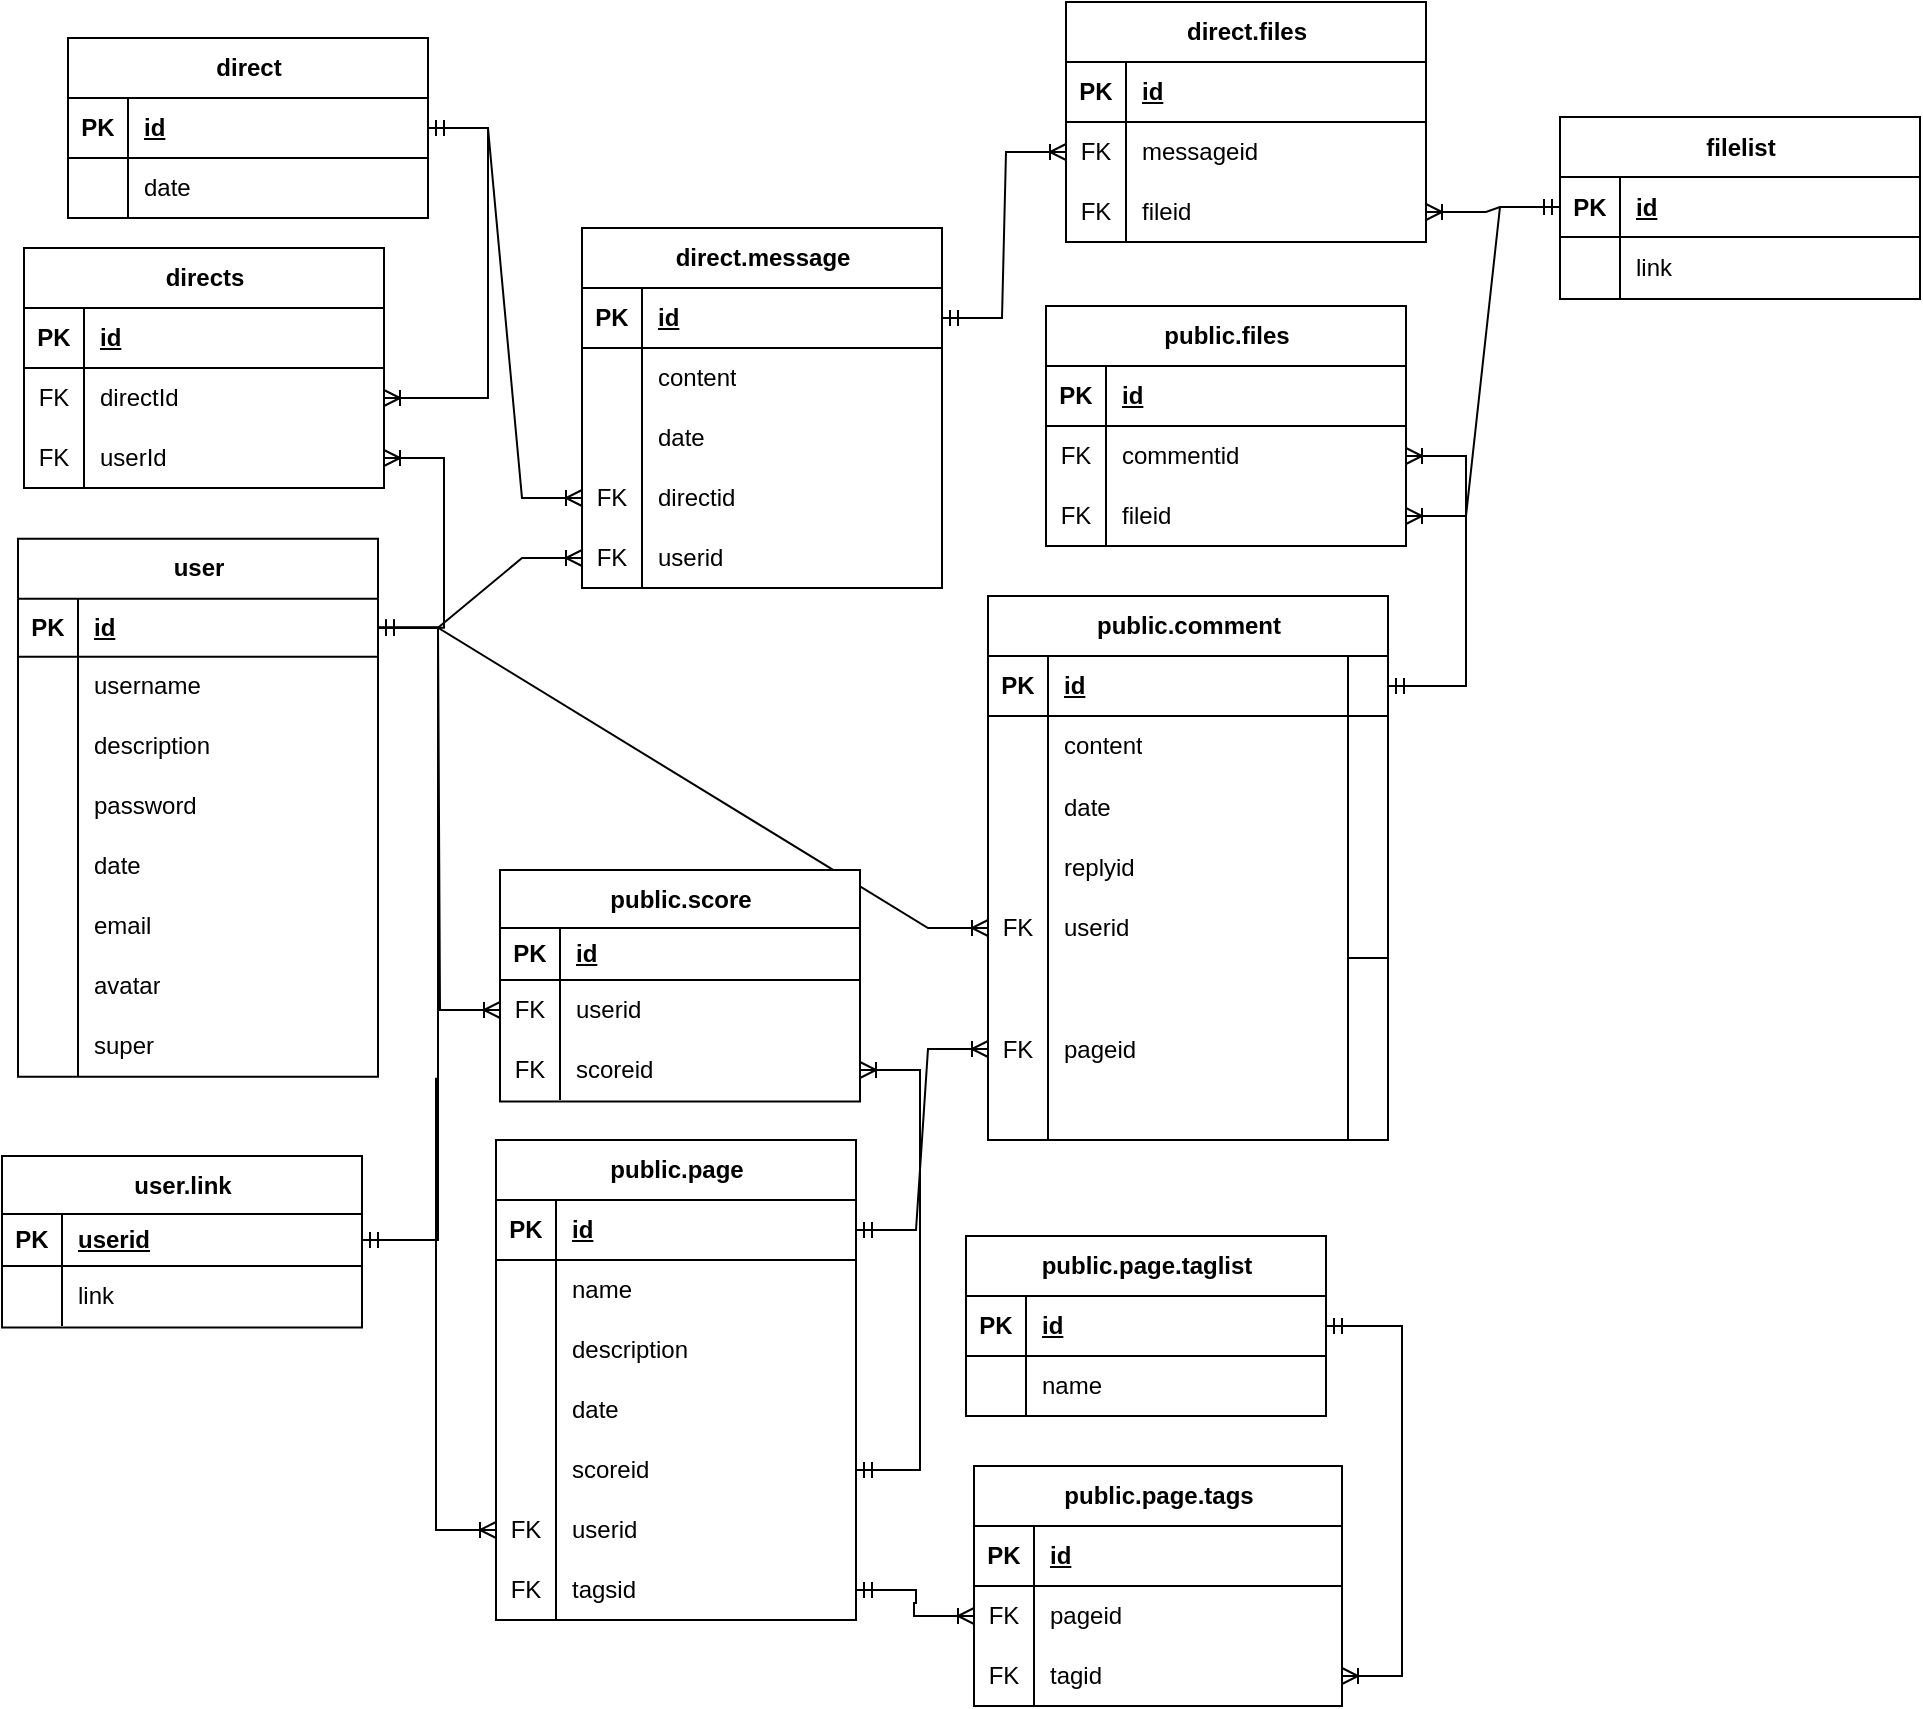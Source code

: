 <mxfile version="21.3.7" type="device">
  <diagram name="Сторінка-1" id="fsrWBs91N0PStNUnYYWR">
    <mxGraphModel dx="1382" dy="1503" grid="0" gridSize="10" guides="1" tooltips="1" connect="1" arrows="1" fold="1" page="0" pageScale="1" pageWidth="827" pageHeight="1169" math="0" shadow="0">
      <root>
        <mxCell id="0" />
        <mxCell id="1" parent="0" />
        <mxCell id="YGUa_QDrzkuIf4Y3er1x-1" value="user" style="shape=table;startSize=30;container=1;collapsible=1;childLayout=tableLayout;fixedRows=1;rowLines=0;fontStyle=1;align=center;resizeLast=1;html=1;" parent="1" vertex="1">
          <mxGeometry x="-12" y="-367.63" width="180" height="269" as="geometry" />
        </mxCell>
        <mxCell id="YGUa_QDrzkuIf4Y3er1x-2" value="" style="shape=tableRow;horizontal=0;startSize=0;swimlaneHead=0;swimlaneBody=0;fillColor=none;collapsible=0;dropTarget=0;points=[[0,0.5],[1,0.5]];portConstraint=eastwest;top=0;left=0;right=0;bottom=1;" parent="YGUa_QDrzkuIf4Y3er1x-1" vertex="1">
          <mxGeometry y="30" width="180" height="29" as="geometry" />
        </mxCell>
        <mxCell id="YGUa_QDrzkuIf4Y3er1x-3" value="PK" style="shape=partialRectangle;connectable=0;fillColor=none;top=0;left=0;bottom=0;right=0;fontStyle=1;overflow=hidden;whiteSpace=wrap;html=1;" parent="YGUa_QDrzkuIf4Y3er1x-2" vertex="1">
          <mxGeometry width="30" height="29" as="geometry">
            <mxRectangle width="30" height="29" as="alternateBounds" />
          </mxGeometry>
        </mxCell>
        <mxCell id="YGUa_QDrzkuIf4Y3er1x-4" value="id" style="shape=partialRectangle;connectable=0;fillColor=none;top=0;left=0;bottom=0;right=0;align=left;spacingLeft=6;fontStyle=5;overflow=hidden;whiteSpace=wrap;html=1;" parent="YGUa_QDrzkuIf4Y3er1x-2" vertex="1">
          <mxGeometry x="30" width="150" height="29" as="geometry">
            <mxRectangle width="150" height="29" as="alternateBounds" />
          </mxGeometry>
        </mxCell>
        <mxCell id="YGUa_QDrzkuIf4Y3er1x-5" value="" style="shape=tableRow;horizontal=0;startSize=0;swimlaneHead=0;swimlaneBody=0;fillColor=none;collapsible=0;dropTarget=0;points=[[0,0.5],[1,0.5]];portConstraint=eastwest;top=0;left=0;right=0;bottom=0;" parent="YGUa_QDrzkuIf4Y3er1x-1" vertex="1">
          <mxGeometry y="59" width="180" height="30" as="geometry" />
        </mxCell>
        <mxCell id="YGUa_QDrzkuIf4Y3er1x-6" value="" style="shape=partialRectangle;connectable=0;fillColor=none;top=0;left=0;bottom=0;right=0;editable=1;overflow=hidden;whiteSpace=wrap;html=1;" parent="YGUa_QDrzkuIf4Y3er1x-5" vertex="1">
          <mxGeometry width="30" height="30" as="geometry">
            <mxRectangle width="30" height="30" as="alternateBounds" />
          </mxGeometry>
        </mxCell>
        <mxCell id="YGUa_QDrzkuIf4Y3er1x-7" value="username" style="shape=partialRectangle;connectable=0;fillColor=none;top=0;left=0;bottom=0;right=0;align=left;spacingLeft=6;overflow=hidden;whiteSpace=wrap;html=1;" parent="YGUa_QDrzkuIf4Y3er1x-5" vertex="1">
          <mxGeometry x="30" width="150" height="30" as="geometry">
            <mxRectangle width="150" height="30" as="alternateBounds" />
          </mxGeometry>
        </mxCell>
        <mxCell id="YGUa_QDrzkuIf4Y3er1x-8" value="" style="shape=tableRow;horizontal=0;startSize=0;swimlaneHead=0;swimlaneBody=0;fillColor=none;collapsible=0;dropTarget=0;points=[[0,0.5],[1,0.5]];portConstraint=eastwest;top=0;left=0;right=0;bottom=0;" parent="YGUa_QDrzkuIf4Y3er1x-1" vertex="1">
          <mxGeometry y="89" width="180" height="30" as="geometry" />
        </mxCell>
        <mxCell id="YGUa_QDrzkuIf4Y3er1x-9" value="" style="shape=partialRectangle;connectable=0;fillColor=none;top=0;left=0;bottom=0;right=0;editable=1;overflow=hidden;whiteSpace=wrap;html=1;" parent="YGUa_QDrzkuIf4Y3er1x-8" vertex="1">
          <mxGeometry width="30" height="30" as="geometry">
            <mxRectangle width="30" height="30" as="alternateBounds" />
          </mxGeometry>
        </mxCell>
        <mxCell id="YGUa_QDrzkuIf4Y3er1x-10" value="description" style="shape=partialRectangle;connectable=0;fillColor=none;top=0;left=0;bottom=0;right=0;align=left;spacingLeft=6;overflow=hidden;whiteSpace=wrap;html=1;" parent="YGUa_QDrzkuIf4Y3er1x-8" vertex="1">
          <mxGeometry x="30" width="150" height="30" as="geometry">
            <mxRectangle width="150" height="30" as="alternateBounds" />
          </mxGeometry>
        </mxCell>
        <mxCell id="YGUa_QDrzkuIf4Y3er1x-15" value="" style="shape=tableRow;horizontal=0;startSize=0;swimlaneHead=0;swimlaneBody=0;fillColor=none;collapsible=0;dropTarget=0;points=[[0,0.5],[1,0.5]];portConstraint=eastwest;top=0;left=0;right=0;bottom=0;" parent="YGUa_QDrzkuIf4Y3er1x-1" vertex="1">
          <mxGeometry y="119" width="180" height="30" as="geometry" />
        </mxCell>
        <mxCell id="YGUa_QDrzkuIf4Y3er1x-16" value="" style="shape=partialRectangle;connectable=0;fillColor=none;top=0;left=0;bottom=0;right=0;editable=1;overflow=hidden;whiteSpace=wrap;html=1;" parent="YGUa_QDrzkuIf4Y3er1x-15" vertex="1">
          <mxGeometry width="30" height="30" as="geometry">
            <mxRectangle width="30" height="30" as="alternateBounds" />
          </mxGeometry>
        </mxCell>
        <mxCell id="YGUa_QDrzkuIf4Y3er1x-17" value="password" style="shape=partialRectangle;connectable=0;fillColor=none;top=0;left=0;bottom=0;right=0;align=left;spacingLeft=6;overflow=hidden;whiteSpace=wrap;html=1;" parent="YGUa_QDrzkuIf4Y3er1x-15" vertex="1">
          <mxGeometry x="30" width="150" height="30" as="geometry">
            <mxRectangle width="150" height="30" as="alternateBounds" />
          </mxGeometry>
        </mxCell>
        <mxCell id="YGUa_QDrzkuIf4Y3er1x-18" value="" style="shape=tableRow;horizontal=0;startSize=0;swimlaneHead=0;swimlaneBody=0;fillColor=none;collapsible=0;dropTarget=0;points=[[0,0.5],[1,0.5]];portConstraint=eastwest;top=0;left=0;right=0;bottom=0;" parent="YGUa_QDrzkuIf4Y3er1x-1" vertex="1">
          <mxGeometry y="149" width="180" height="30" as="geometry" />
        </mxCell>
        <mxCell id="YGUa_QDrzkuIf4Y3er1x-19" value="" style="shape=partialRectangle;connectable=0;fillColor=none;top=0;left=0;bottom=0;right=0;editable=1;overflow=hidden;whiteSpace=wrap;html=1;" parent="YGUa_QDrzkuIf4Y3er1x-18" vertex="1">
          <mxGeometry width="30" height="30" as="geometry">
            <mxRectangle width="30" height="30" as="alternateBounds" />
          </mxGeometry>
        </mxCell>
        <mxCell id="YGUa_QDrzkuIf4Y3er1x-20" value="date" style="shape=partialRectangle;connectable=0;fillColor=none;top=0;left=0;bottom=0;right=0;align=left;spacingLeft=6;overflow=hidden;whiteSpace=wrap;html=1;" parent="YGUa_QDrzkuIf4Y3er1x-18" vertex="1">
          <mxGeometry x="30" width="150" height="30" as="geometry">
            <mxRectangle width="150" height="30" as="alternateBounds" />
          </mxGeometry>
        </mxCell>
        <mxCell id="YGUa_QDrzkuIf4Y3er1x-11" value="" style="shape=tableRow;horizontal=0;startSize=0;swimlaneHead=0;swimlaneBody=0;fillColor=none;collapsible=0;dropTarget=0;points=[[0,0.5],[1,0.5]];portConstraint=eastwest;top=0;left=0;right=0;bottom=0;" parent="YGUa_QDrzkuIf4Y3er1x-1" vertex="1">
          <mxGeometry y="179" width="180" height="30" as="geometry" />
        </mxCell>
        <mxCell id="YGUa_QDrzkuIf4Y3er1x-12" value="" style="shape=partialRectangle;connectable=0;fillColor=none;top=0;left=0;bottom=0;right=0;editable=1;overflow=hidden;whiteSpace=wrap;html=1;" parent="YGUa_QDrzkuIf4Y3er1x-11" vertex="1">
          <mxGeometry width="30" height="30" as="geometry">
            <mxRectangle width="30" height="30" as="alternateBounds" />
          </mxGeometry>
        </mxCell>
        <mxCell id="YGUa_QDrzkuIf4Y3er1x-13" value="email" style="shape=partialRectangle;connectable=0;fillColor=none;top=0;left=0;bottom=0;right=0;align=left;spacingLeft=6;overflow=hidden;whiteSpace=wrap;html=1;" parent="YGUa_QDrzkuIf4Y3er1x-11" vertex="1">
          <mxGeometry x="30" width="150" height="30" as="geometry">
            <mxRectangle width="150" height="30" as="alternateBounds" />
          </mxGeometry>
        </mxCell>
        <mxCell id="YGUa_QDrzkuIf4Y3er1x-21" value="" style="shape=tableRow;horizontal=0;startSize=0;swimlaneHead=0;swimlaneBody=0;fillColor=none;collapsible=0;dropTarget=0;points=[[0,0.5],[1,0.5]];portConstraint=eastwest;top=0;left=0;right=0;bottom=0;" parent="YGUa_QDrzkuIf4Y3er1x-1" vertex="1">
          <mxGeometry y="209" width="180" height="30" as="geometry" />
        </mxCell>
        <mxCell id="YGUa_QDrzkuIf4Y3er1x-22" value="" style="shape=partialRectangle;connectable=0;fillColor=none;top=0;left=0;bottom=0;right=0;editable=1;overflow=hidden;whiteSpace=wrap;html=1;" parent="YGUa_QDrzkuIf4Y3er1x-21" vertex="1">
          <mxGeometry width="30" height="30" as="geometry">
            <mxRectangle width="30" height="30" as="alternateBounds" />
          </mxGeometry>
        </mxCell>
        <mxCell id="YGUa_QDrzkuIf4Y3er1x-23" value="avatar" style="shape=partialRectangle;connectable=0;fillColor=none;top=0;left=0;bottom=0;right=0;align=left;spacingLeft=6;overflow=hidden;whiteSpace=wrap;html=1;" parent="YGUa_QDrzkuIf4Y3er1x-21" vertex="1">
          <mxGeometry x="30" width="150" height="30" as="geometry">
            <mxRectangle width="150" height="30" as="alternateBounds" />
          </mxGeometry>
        </mxCell>
        <mxCell id="YGUa_QDrzkuIf4Y3er1x-24" value="" style="shape=tableRow;horizontal=0;startSize=0;swimlaneHead=0;swimlaneBody=0;fillColor=none;collapsible=0;dropTarget=0;points=[[0,0.5],[1,0.5]];portConstraint=eastwest;top=0;left=0;right=0;bottom=0;" parent="YGUa_QDrzkuIf4Y3er1x-1" vertex="1">
          <mxGeometry y="239" width="180" height="30" as="geometry" />
        </mxCell>
        <mxCell id="YGUa_QDrzkuIf4Y3er1x-25" value="" style="shape=partialRectangle;connectable=0;fillColor=none;top=0;left=0;bottom=0;right=0;editable=1;overflow=hidden;whiteSpace=wrap;html=1;" parent="YGUa_QDrzkuIf4Y3er1x-24" vertex="1">
          <mxGeometry width="30" height="30" as="geometry">
            <mxRectangle width="30" height="30" as="alternateBounds" />
          </mxGeometry>
        </mxCell>
        <mxCell id="YGUa_QDrzkuIf4Y3er1x-26" value="super" style="shape=partialRectangle;connectable=0;fillColor=none;top=0;left=0;bottom=0;right=0;align=left;spacingLeft=6;overflow=hidden;whiteSpace=wrap;html=1;" parent="YGUa_QDrzkuIf4Y3er1x-24" vertex="1">
          <mxGeometry x="30" width="150" height="30" as="geometry">
            <mxRectangle width="150" height="30" as="alternateBounds" />
          </mxGeometry>
        </mxCell>
        <mxCell id="YGUa_QDrzkuIf4Y3er1x-40" value="public.page" style="shape=table;startSize=30;container=1;collapsible=1;childLayout=tableLayout;fixedRows=1;rowLines=0;fontStyle=1;align=center;resizeLast=1;html=1;" parent="1" vertex="1">
          <mxGeometry x="227" y="-67" width="180" height="240" as="geometry" />
        </mxCell>
        <mxCell id="YGUa_QDrzkuIf4Y3er1x-41" value="" style="shape=tableRow;horizontal=0;startSize=0;swimlaneHead=0;swimlaneBody=0;fillColor=none;collapsible=0;dropTarget=0;points=[[0,0.5],[1,0.5]];portConstraint=eastwest;top=0;left=0;right=0;bottom=1;" parent="YGUa_QDrzkuIf4Y3er1x-40" vertex="1">
          <mxGeometry y="30" width="180" height="30" as="geometry" />
        </mxCell>
        <mxCell id="YGUa_QDrzkuIf4Y3er1x-42" value="PK" style="shape=partialRectangle;connectable=0;fillColor=none;top=0;left=0;bottom=0;right=0;fontStyle=1;overflow=hidden;whiteSpace=wrap;html=1;" parent="YGUa_QDrzkuIf4Y3er1x-41" vertex="1">
          <mxGeometry width="30" height="30" as="geometry">
            <mxRectangle width="30" height="30" as="alternateBounds" />
          </mxGeometry>
        </mxCell>
        <mxCell id="YGUa_QDrzkuIf4Y3er1x-43" value="id" style="shape=partialRectangle;connectable=0;fillColor=none;top=0;left=0;bottom=0;right=0;align=left;spacingLeft=6;fontStyle=5;overflow=hidden;whiteSpace=wrap;html=1;" parent="YGUa_QDrzkuIf4Y3er1x-41" vertex="1">
          <mxGeometry x="30" width="150" height="30" as="geometry">
            <mxRectangle width="150" height="30" as="alternateBounds" />
          </mxGeometry>
        </mxCell>
        <mxCell id="YGUa_QDrzkuIf4Y3er1x-44" value="" style="shape=tableRow;horizontal=0;startSize=0;swimlaneHead=0;swimlaneBody=0;fillColor=none;collapsible=0;dropTarget=0;points=[[0,0.5],[1,0.5]];portConstraint=eastwest;top=0;left=0;right=0;bottom=0;" parent="YGUa_QDrzkuIf4Y3er1x-40" vertex="1">
          <mxGeometry y="60" width="180" height="30" as="geometry" />
        </mxCell>
        <mxCell id="YGUa_QDrzkuIf4Y3er1x-45" value="" style="shape=partialRectangle;connectable=0;fillColor=none;top=0;left=0;bottom=0;right=0;editable=1;overflow=hidden;whiteSpace=wrap;html=1;" parent="YGUa_QDrzkuIf4Y3er1x-44" vertex="1">
          <mxGeometry width="30" height="30" as="geometry">
            <mxRectangle width="30" height="30" as="alternateBounds" />
          </mxGeometry>
        </mxCell>
        <mxCell id="YGUa_QDrzkuIf4Y3er1x-46" value="name" style="shape=partialRectangle;connectable=0;fillColor=none;top=0;left=0;bottom=0;right=0;align=left;spacingLeft=6;overflow=hidden;whiteSpace=wrap;html=1;" parent="YGUa_QDrzkuIf4Y3er1x-44" vertex="1">
          <mxGeometry x="30" width="150" height="30" as="geometry">
            <mxRectangle width="150" height="30" as="alternateBounds" />
          </mxGeometry>
        </mxCell>
        <mxCell id="YGUa_QDrzkuIf4Y3er1x-47" value="" style="shape=tableRow;horizontal=0;startSize=0;swimlaneHead=0;swimlaneBody=0;fillColor=none;collapsible=0;dropTarget=0;points=[[0,0.5],[1,0.5]];portConstraint=eastwest;top=0;left=0;right=0;bottom=0;" parent="YGUa_QDrzkuIf4Y3er1x-40" vertex="1">
          <mxGeometry y="90" width="180" height="30" as="geometry" />
        </mxCell>
        <mxCell id="YGUa_QDrzkuIf4Y3er1x-48" value="" style="shape=partialRectangle;connectable=0;fillColor=none;top=0;left=0;bottom=0;right=0;editable=1;overflow=hidden;whiteSpace=wrap;html=1;" parent="YGUa_QDrzkuIf4Y3er1x-47" vertex="1">
          <mxGeometry width="30" height="30" as="geometry">
            <mxRectangle width="30" height="30" as="alternateBounds" />
          </mxGeometry>
        </mxCell>
        <mxCell id="YGUa_QDrzkuIf4Y3er1x-49" value="description" style="shape=partialRectangle;connectable=0;fillColor=none;top=0;left=0;bottom=0;right=0;align=left;spacingLeft=6;overflow=hidden;whiteSpace=wrap;html=1;" parent="YGUa_QDrzkuIf4Y3er1x-47" vertex="1">
          <mxGeometry x="30" width="150" height="30" as="geometry">
            <mxRectangle width="150" height="30" as="alternateBounds" />
          </mxGeometry>
        </mxCell>
        <mxCell id="YGUa_QDrzkuIf4Y3er1x-50" value="" style="shape=tableRow;horizontal=0;startSize=0;swimlaneHead=0;swimlaneBody=0;fillColor=none;collapsible=0;dropTarget=0;points=[[0,0.5],[1,0.5]];portConstraint=eastwest;top=0;left=0;right=0;bottom=0;" parent="YGUa_QDrzkuIf4Y3er1x-40" vertex="1">
          <mxGeometry y="120" width="180" height="30" as="geometry" />
        </mxCell>
        <mxCell id="YGUa_QDrzkuIf4Y3er1x-51" value="" style="shape=partialRectangle;connectable=0;fillColor=none;top=0;left=0;bottom=0;right=0;editable=1;overflow=hidden;whiteSpace=wrap;html=1;" parent="YGUa_QDrzkuIf4Y3er1x-50" vertex="1">
          <mxGeometry width="30" height="30" as="geometry">
            <mxRectangle width="30" height="30" as="alternateBounds" />
          </mxGeometry>
        </mxCell>
        <mxCell id="YGUa_QDrzkuIf4Y3er1x-52" value="date" style="shape=partialRectangle;connectable=0;fillColor=none;top=0;left=0;bottom=0;right=0;align=left;spacingLeft=6;overflow=hidden;whiteSpace=wrap;html=1;" parent="YGUa_QDrzkuIf4Y3er1x-50" vertex="1">
          <mxGeometry x="30" width="150" height="30" as="geometry">
            <mxRectangle width="150" height="30" as="alternateBounds" />
          </mxGeometry>
        </mxCell>
        <mxCell id="YGUa_QDrzkuIf4Y3er1x-75" value="" style="shape=tableRow;horizontal=0;startSize=0;swimlaneHead=0;swimlaneBody=0;fillColor=none;collapsible=0;dropTarget=0;points=[[0,0.5],[1,0.5]];portConstraint=eastwest;top=0;left=0;right=0;bottom=0;" parent="YGUa_QDrzkuIf4Y3er1x-40" vertex="1">
          <mxGeometry y="150" width="180" height="30" as="geometry" />
        </mxCell>
        <mxCell id="YGUa_QDrzkuIf4Y3er1x-76" value="" style="shape=partialRectangle;connectable=0;fillColor=none;top=0;left=0;bottom=0;right=0;editable=1;overflow=hidden;whiteSpace=wrap;html=1;" parent="YGUa_QDrzkuIf4Y3er1x-75" vertex="1">
          <mxGeometry width="30" height="30" as="geometry">
            <mxRectangle width="30" height="30" as="alternateBounds" />
          </mxGeometry>
        </mxCell>
        <mxCell id="YGUa_QDrzkuIf4Y3er1x-77" value="scoreid" style="shape=partialRectangle;connectable=0;fillColor=none;top=0;left=0;bottom=0;right=0;align=left;spacingLeft=6;overflow=hidden;whiteSpace=wrap;html=1;" parent="YGUa_QDrzkuIf4Y3er1x-75" vertex="1">
          <mxGeometry x="30" width="150" height="30" as="geometry">
            <mxRectangle width="150" height="30" as="alternateBounds" />
          </mxGeometry>
        </mxCell>
        <mxCell id="YGUa_QDrzkuIf4Y3er1x-53" value="" style="shape=tableRow;horizontal=0;startSize=0;swimlaneHead=0;swimlaneBody=0;fillColor=none;collapsible=0;dropTarget=0;points=[[0,0.5],[1,0.5]];portConstraint=eastwest;top=0;left=0;right=0;bottom=0;" parent="YGUa_QDrzkuIf4Y3er1x-40" vertex="1">
          <mxGeometry y="180" width="180" height="30" as="geometry" />
        </mxCell>
        <mxCell id="YGUa_QDrzkuIf4Y3er1x-54" value="FK" style="shape=partialRectangle;connectable=0;fillColor=none;top=0;left=0;bottom=0;right=0;editable=1;overflow=hidden;whiteSpace=wrap;html=1;" parent="YGUa_QDrzkuIf4Y3er1x-53" vertex="1">
          <mxGeometry width="30" height="30" as="geometry">
            <mxRectangle width="30" height="30" as="alternateBounds" />
          </mxGeometry>
        </mxCell>
        <mxCell id="YGUa_QDrzkuIf4Y3er1x-55" value="userid" style="shape=partialRectangle;connectable=0;fillColor=none;top=0;left=0;bottom=0;right=0;align=left;spacingLeft=6;overflow=hidden;whiteSpace=wrap;html=1;" parent="YGUa_QDrzkuIf4Y3er1x-53" vertex="1">
          <mxGeometry x="30" width="150" height="30" as="geometry">
            <mxRectangle width="150" height="30" as="alternateBounds" />
          </mxGeometry>
        </mxCell>
        <mxCell id="YGUa_QDrzkuIf4Y3er1x-56" value="" style="shape=tableRow;horizontal=0;startSize=0;swimlaneHead=0;swimlaneBody=0;fillColor=none;collapsible=0;dropTarget=0;points=[[0,0.5],[1,0.5]];portConstraint=eastwest;top=0;left=0;right=0;bottom=0;" parent="YGUa_QDrzkuIf4Y3er1x-40" vertex="1">
          <mxGeometry y="210" width="180" height="30" as="geometry" />
        </mxCell>
        <mxCell id="YGUa_QDrzkuIf4Y3er1x-57" value="FK" style="shape=partialRectangle;connectable=0;fillColor=none;top=0;left=0;bottom=0;right=0;editable=1;overflow=hidden;whiteSpace=wrap;html=1;" parent="YGUa_QDrzkuIf4Y3er1x-56" vertex="1">
          <mxGeometry width="30" height="30" as="geometry">
            <mxRectangle width="30" height="30" as="alternateBounds" />
          </mxGeometry>
        </mxCell>
        <mxCell id="YGUa_QDrzkuIf4Y3er1x-58" value="tagsid" style="shape=partialRectangle;connectable=0;fillColor=none;top=0;left=0;bottom=0;right=0;align=left;spacingLeft=6;overflow=hidden;whiteSpace=wrap;html=1;" parent="YGUa_QDrzkuIf4Y3er1x-56" vertex="1">
          <mxGeometry x="30" width="150" height="30" as="geometry">
            <mxRectangle width="150" height="30" as="alternateBounds" />
          </mxGeometry>
        </mxCell>
        <mxCell id="YGUa_QDrzkuIf4Y3er1x-62" value="public.comment" style="shape=table;startSize=30;container=1;collapsible=1;childLayout=tableLayout;fixedRows=1;rowLines=0;fontStyle=1;align=center;resizeLast=1;html=1;" parent="1" vertex="1">
          <mxGeometry x="473" y="-339" width="200" height="272" as="geometry" />
        </mxCell>
        <mxCell id="YGUa_QDrzkuIf4Y3er1x-63" value="" style="shape=tableRow;horizontal=0;startSize=0;swimlaneHead=0;swimlaneBody=0;fillColor=none;collapsible=0;dropTarget=0;points=[[0,0.5],[1,0.5]];portConstraint=eastwest;top=0;left=0;right=0;bottom=1;" parent="YGUa_QDrzkuIf4Y3er1x-62" vertex="1">
          <mxGeometry y="30" width="200" height="30" as="geometry" />
        </mxCell>
        <mxCell id="YGUa_QDrzkuIf4Y3er1x-64" value="PK" style="shape=partialRectangle;connectable=0;fillColor=none;top=0;left=0;bottom=0;right=0;fontStyle=1;overflow=hidden;whiteSpace=wrap;html=1;" parent="YGUa_QDrzkuIf4Y3er1x-63" vertex="1">
          <mxGeometry width="30" height="30" as="geometry">
            <mxRectangle width="30" height="30" as="alternateBounds" />
          </mxGeometry>
        </mxCell>
        <mxCell id="YGUa_QDrzkuIf4Y3er1x-65" value="id" style="shape=partialRectangle;connectable=0;fillColor=none;top=0;left=0;bottom=0;right=0;align=left;spacingLeft=6;fontStyle=5;overflow=hidden;whiteSpace=wrap;html=1;" parent="YGUa_QDrzkuIf4Y3er1x-63" vertex="1">
          <mxGeometry x="30" width="170" height="30" as="geometry">
            <mxRectangle width="170" height="30" as="alternateBounds" />
          </mxGeometry>
        </mxCell>
        <mxCell id="YGUa_QDrzkuIf4Y3er1x-66" value="" style="shape=tableRow;horizontal=0;startSize=0;swimlaneHead=0;swimlaneBody=0;fillColor=none;collapsible=0;dropTarget=0;points=[[0,0.5],[1,0.5]];portConstraint=eastwest;top=0;left=0;right=0;bottom=0;" parent="YGUa_QDrzkuIf4Y3er1x-62" vertex="1">
          <mxGeometry y="60" width="200" height="30" as="geometry" />
        </mxCell>
        <mxCell id="YGUa_QDrzkuIf4Y3er1x-67" value="" style="shape=partialRectangle;connectable=0;fillColor=none;top=0;left=0;bottom=0;right=0;editable=1;overflow=hidden;whiteSpace=wrap;html=1;" parent="YGUa_QDrzkuIf4Y3er1x-66" vertex="1">
          <mxGeometry width="30" height="30" as="geometry">
            <mxRectangle width="30" height="30" as="alternateBounds" />
          </mxGeometry>
        </mxCell>
        <mxCell id="YGUa_QDrzkuIf4Y3er1x-68" value="content" style="shape=partialRectangle;connectable=0;fillColor=none;top=0;left=0;bottom=0;right=0;align=left;spacingLeft=6;overflow=hidden;whiteSpace=wrap;html=1;" parent="YGUa_QDrzkuIf4Y3er1x-66" vertex="1">
          <mxGeometry x="30" width="170" height="30" as="geometry">
            <mxRectangle width="170" height="30" as="alternateBounds" />
          </mxGeometry>
        </mxCell>
        <mxCell id="YGUa_QDrzkuIf4Y3er1x-69" value="" style="shape=tableRow;horizontal=0;startSize=0;swimlaneHead=0;swimlaneBody=0;fillColor=none;collapsible=0;dropTarget=0;points=[[0,0.5],[1,0.5]];portConstraint=eastwest;top=0;left=0;right=0;bottom=0;" parent="YGUa_QDrzkuIf4Y3er1x-62" vertex="1">
          <mxGeometry y="90" width="200" height="31" as="geometry" />
        </mxCell>
        <mxCell id="YGUa_QDrzkuIf4Y3er1x-70" value="" style="shape=partialRectangle;connectable=0;fillColor=none;top=0;left=0;bottom=0;right=0;editable=1;overflow=hidden;whiteSpace=wrap;html=1;" parent="YGUa_QDrzkuIf4Y3er1x-69" vertex="1">
          <mxGeometry width="30" height="31" as="geometry">
            <mxRectangle width="30" height="31" as="alternateBounds" />
          </mxGeometry>
        </mxCell>
        <mxCell id="YGUa_QDrzkuIf4Y3er1x-71" value="date" style="shape=partialRectangle;connectable=0;fillColor=none;top=0;left=0;bottom=0;right=0;align=left;spacingLeft=6;overflow=hidden;whiteSpace=wrap;html=1;" parent="YGUa_QDrzkuIf4Y3er1x-69" vertex="1">
          <mxGeometry x="30" width="170" height="31" as="geometry">
            <mxRectangle width="170" height="31" as="alternateBounds" />
          </mxGeometry>
        </mxCell>
        <mxCell id="YGUa_QDrzkuIf4Y3er1x-72" value="" style="shape=tableRow;horizontal=0;startSize=0;swimlaneHead=0;swimlaneBody=0;fillColor=none;collapsible=0;dropTarget=0;points=[[0,0.5],[1,0.5]];portConstraint=eastwest;top=0;left=0;right=0;bottom=0;" parent="YGUa_QDrzkuIf4Y3er1x-62" vertex="1">
          <mxGeometry y="121" width="200" height="30" as="geometry" />
        </mxCell>
        <mxCell id="YGUa_QDrzkuIf4Y3er1x-73" value="" style="shape=partialRectangle;connectable=0;fillColor=none;top=0;left=0;bottom=0;right=0;editable=1;overflow=hidden;whiteSpace=wrap;html=1;" parent="YGUa_QDrzkuIf4Y3er1x-72" vertex="1">
          <mxGeometry width="30" height="30" as="geometry">
            <mxRectangle width="30" height="30" as="alternateBounds" />
          </mxGeometry>
        </mxCell>
        <mxCell id="YGUa_QDrzkuIf4Y3er1x-74" value="replyid" style="shape=partialRectangle;connectable=0;fillColor=none;top=0;left=0;bottom=0;right=0;align=left;spacingLeft=6;overflow=hidden;whiteSpace=wrap;html=1;" parent="YGUa_QDrzkuIf4Y3er1x-72" vertex="1">
          <mxGeometry x="30" width="170" height="30" as="geometry">
            <mxRectangle width="170" height="30" as="alternateBounds" />
          </mxGeometry>
        </mxCell>
        <mxCell id="YGUa_QDrzkuIf4Y3er1x-78" value="" style="shape=tableRow;horizontal=0;startSize=0;swimlaneHead=0;swimlaneBody=0;fillColor=none;collapsible=0;dropTarget=0;points=[[0,0.5],[1,0.5]];portConstraint=eastwest;top=0;left=0;right=0;bottom=0;" parent="YGUa_QDrzkuIf4Y3er1x-62" vertex="1">
          <mxGeometry y="151" width="200" height="30" as="geometry" />
        </mxCell>
        <mxCell id="YGUa_QDrzkuIf4Y3er1x-79" value="FK" style="shape=partialRectangle;connectable=0;fillColor=none;top=0;left=0;bottom=0;right=0;editable=1;overflow=hidden;whiteSpace=wrap;html=1;" parent="YGUa_QDrzkuIf4Y3er1x-78" vertex="1">
          <mxGeometry width="30" height="30" as="geometry">
            <mxRectangle width="30" height="30" as="alternateBounds" />
          </mxGeometry>
        </mxCell>
        <mxCell id="YGUa_QDrzkuIf4Y3er1x-80" value="userid" style="shape=partialRectangle;connectable=0;fillColor=none;top=0;left=0;bottom=0;right=0;align=left;spacingLeft=6;overflow=hidden;whiteSpace=wrap;html=1;" parent="YGUa_QDrzkuIf4Y3er1x-78" vertex="1">
          <mxGeometry x="30" width="170" height="30" as="geometry">
            <mxRectangle width="170" height="30" as="alternateBounds" />
          </mxGeometry>
        </mxCell>
        <mxCell id="YGUa_QDrzkuIf4Y3er1x-81" value="" style="shape=tableRow;horizontal=0;startSize=0;swimlaneHead=0;swimlaneBody=0;fillColor=none;collapsible=0;dropTarget=0;points=[[0,0.5],[1,0.5]];portConstraint=eastwest;top=0;left=0;right=0;bottom=0;" parent="YGUa_QDrzkuIf4Y3er1x-62" vertex="1">
          <mxGeometry y="181" width="200" height="91" as="geometry" />
        </mxCell>
        <mxCell id="YGUa_QDrzkuIf4Y3er1x-82" value="FK" style="shape=partialRectangle;connectable=0;fillColor=none;top=0;left=0;bottom=0;right=0;editable=1;overflow=hidden;whiteSpace=wrap;html=1;" parent="YGUa_QDrzkuIf4Y3er1x-81" vertex="1">
          <mxGeometry width="30" height="91" as="geometry">
            <mxRectangle width="30" height="91" as="alternateBounds" />
          </mxGeometry>
        </mxCell>
        <mxCell id="YGUa_QDrzkuIf4Y3er1x-83" value="pageid" style="shape=partialRectangle;connectable=0;fillColor=none;top=0;left=0;bottom=0;right=0;align=left;spacingLeft=6;overflow=hidden;whiteSpace=wrap;html=1;" parent="YGUa_QDrzkuIf4Y3er1x-81" vertex="1">
          <mxGeometry x="30" width="150" height="91" as="geometry">
            <mxRectangle width="150" height="91" as="alternateBounds" />
          </mxGeometry>
        </mxCell>
        <mxCell id="QVDl_MjXucKGMT876l4P-1" value="" style="whiteSpace=wrap;html=1;startSize=29;fontStyle=1;" parent="YGUa_QDrzkuIf4Y3er1x-81" vertex="1">
          <mxGeometry x="180" height="91" as="geometry">
            <mxRectangle height="91" as="alternateBounds" />
          </mxGeometry>
        </mxCell>
        <mxCell id="QVDl_MjXucKGMT876l4P-5" value="" style="whiteSpace=wrap;html=1;startSize=29;fontStyle=1;" parent="YGUa_QDrzkuIf4Y3er1x-81" vertex="1">
          <mxGeometry x="180" width="20" height="91" as="geometry">
            <mxRectangle width="20" height="91" as="alternateBounds" />
          </mxGeometry>
        </mxCell>
        <mxCell id="YGUa_QDrzkuIf4Y3er1x-84" value="direct" style="shape=table;startSize=30;container=1;collapsible=1;childLayout=tableLayout;fixedRows=1;rowLines=0;fontStyle=1;align=center;resizeLast=1;html=1;" parent="1" vertex="1">
          <mxGeometry x="13" y="-618" width="180" height="90" as="geometry" />
        </mxCell>
        <mxCell id="YGUa_QDrzkuIf4Y3er1x-85" value="" style="shape=tableRow;horizontal=0;startSize=0;swimlaneHead=0;swimlaneBody=0;fillColor=none;collapsible=0;dropTarget=0;points=[[0,0.5],[1,0.5]];portConstraint=eastwest;top=0;left=0;right=0;bottom=1;" parent="YGUa_QDrzkuIf4Y3er1x-84" vertex="1">
          <mxGeometry y="30" width="180" height="30" as="geometry" />
        </mxCell>
        <mxCell id="YGUa_QDrzkuIf4Y3er1x-86" value="PK" style="shape=partialRectangle;connectable=0;fillColor=none;top=0;left=0;bottom=0;right=0;fontStyle=1;overflow=hidden;whiteSpace=wrap;html=1;" parent="YGUa_QDrzkuIf4Y3er1x-85" vertex="1">
          <mxGeometry width="30" height="30" as="geometry">
            <mxRectangle width="30" height="30" as="alternateBounds" />
          </mxGeometry>
        </mxCell>
        <mxCell id="YGUa_QDrzkuIf4Y3er1x-87" value="id" style="shape=partialRectangle;connectable=0;fillColor=none;top=0;left=0;bottom=0;right=0;align=left;spacingLeft=6;fontStyle=5;overflow=hidden;whiteSpace=wrap;html=1;" parent="YGUa_QDrzkuIf4Y3er1x-85" vertex="1">
          <mxGeometry x="30" width="150" height="30" as="geometry">
            <mxRectangle width="150" height="30" as="alternateBounds" />
          </mxGeometry>
        </mxCell>
        <mxCell id="YGUa_QDrzkuIf4Y3er1x-88" value="" style="shape=tableRow;horizontal=0;startSize=0;swimlaneHead=0;swimlaneBody=0;fillColor=none;collapsible=0;dropTarget=0;points=[[0,0.5],[1,0.5]];portConstraint=eastwest;top=0;left=0;right=0;bottom=0;" parent="YGUa_QDrzkuIf4Y3er1x-84" vertex="1">
          <mxGeometry y="60" width="180" height="30" as="geometry" />
        </mxCell>
        <mxCell id="YGUa_QDrzkuIf4Y3er1x-89" value="" style="shape=partialRectangle;connectable=0;fillColor=none;top=0;left=0;bottom=0;right=0;editable=1;overflow=hidden;whiteSpace=wrap;html=1;" parent="YGUa_QDrzkuIf4Y3er1x-88" vertex="1">
          <mxGeometry width="30" height="30" as="geometry">
            <mxRectangle width="30" height="30" as="alternateBounds" />
          </mxGeometry>
        </mxCell>
        <mxCell id="YGUa_QDrzkuIf4Y3er1x-90" value="date" style="shape=partialRectangle;connectable=0;fillColor=none;top=0;left=0;bottom=0;right=0;align=left;spacingLeft=6;overflow=hidden;whiteSpace=wrap;html=1;" parent="YGUa_QDrzkuIf4Y3er1x-88" vertex="1">
          <mxGeometry x="30" width="150" height="30" as="geometry">
            <mxRectangle width="150" height="30" as="alternateBounds" />
          </mxGeometry>
        </mxCell>
        <mxCell id="YGUa_QDrzkuIf4Y3er1x-97" value="direct.message" style="shape=table;startSize=30;container=1;collapsible=1;childLayout=tableLayout;fixedRows=1;rowLines=0;fontStyle=1;align=center;resizeLast=1;html=1;" parent="1" vertex="1">
          <mxGeometry x="270" y="-523" width="180" height="180" as="geometry" />
        </mxCell>
        <mxCell id="YGUa_QDrzkuIf4Y3er1x-98" value="" style="shape=tableRow;horizontal=0;startSize=0;swimlaneHead=0;swimlaneBody=0;fillColor=none;collapsible=0;dropTarget=0;points=[[0,0.5],[1,0.5]];portConstraint=eastwest;top=0;left=0;right=0;bottom=1;" parent="YGUa_QDrzkuIf4Y3er1x-97" vertex="1">
          <mxGeometry y="30" width="180" height="30" as="geometry" />
        </mxCell>
        <mxCell id="YGUa_QDrzkuIf4Y3er1x-99" value="PK" style="shape=partialRectangle;connectable=0;fillColor=none;top=0;left=0;bottom=0;right=0;fontStyle=1;overflow=hidden;whiteSpace=wrap;html=1;" parent="YGUa_QDrzkuIf4Y3er1x-98" vertex="1">
          <mxGeometry width="30" height="30" as="geometry">
            <mxRectangle width="30" height="30" as="alternateBounds" />
          </mxGeometry>
        </mxCell>
        <mxCell id="YGUa_QDrzkuIf4Y3er1x-100" value="id" style="shape=partialRectangle;connectable=0;fillColor=none;top=0;left=0;bottom=0;right=0;align=left;spacingLeft=6;fontStyle=5;overflow=hidden;whiteSpace=wrap;html=1;" parent="YGUa_QDrzkuIf4Y3er1x-98" vertex="1">
          <mxGeometry x="30" width="150" height="30" as="geometry">
            <mxRectangle width="150" height="30" as="alternateBounds" />
          </mxGeometry>
        </mxCell>
        <mxCell id="YGUa_QDrzkuIf4Y3er1x-101" value="" style="shape=tableRow;horizontal=0;startSize=0;swimlaneHead=0;swimlaneBody=0;fillColor=none;collapsible=0;dropTarget=0;points=[[0,0.5],[1,0.5]];portConstraint=eastwest;top=0;left=0;right=0;bottom=0;" parent="YGUa_QDrzkuIf4Y3er1x-97" vertex="1">
          <mxGeometry y="60" width="180" height="30" as="geometry" />
        </mxCell>
        <mxCell id="YGUa_QDrzkuIf4Y3er1x-102" value="" style="shape=partialRectangle;connectable=0;fillColor=none;top=0;left=0;bottom=0;right=0;editable=1;overflow=hidden;whiteSpace=wrap;html=1;" parent="YGUa_QDrzkuIf4Y3er1x-101" vertex="1">
          <mxGeometry width="30" height="30" as="geometry">
            <mxRectangle width="30" height="30" as="alternateBounds" />
          </mxGeometry>
        </mxCell>
        <mxCell id="YGUa_QDrzkuIf4Y3er1x-103" value="content" style="shape=partialRectangle;connectable=0;fillColor=none;top=0;left=0;bottom=0;right=0;align=left;spacingLeft=6;overflow=hidden;whiteSpace=wrap;html=1;" parent="YGUa_QDrzkuIf4Y3er1x-101" vertex="1">
          <mxGeometry x="30" width="150" height="30" as="geometry">
            <mxRectangle width="150" height="30" as="alternateBounds" />
          </mxGeometry>
        </mxCell>
        <mxCell id="YGUa_QDrzkuIf4Y3er1x-104" value="" style="shape=tableRow;horizontal=0;startSize=0;swimlaneHead=0;swimlaneBody=0;fillColor=none;collapsible=0;dropTarget=0;points=[[0,0.5],[1,0.5]];portConstraint=eastwest;top=0;left=0;right=0;bottom=0;" parent="YGUa_QDrzkuIf4Y3er1x-97" vertex="1">
          <mxGeometry y="90" width="180" height="30" as="geometry" />
        </mxCell>
        <mxCell id="YGUa_QDrzkuIf4Y3er1x-105" value="" style="shape=partialRectangle;connectable=0;fillColor=none;top=0;left=0;bottom=0;right=0;editable=1;overflow=hidden;whiteSpace=wrap;html=1;" parent="YGUa_QDrzkuIf4Y3er1x-104" vertex="1">
          <mxGeometry width="30" height="30" as="geometry">
            <mxRectangle width="30" height="30" as="alternateBounds" />
          </mxGeometry>
        </mxCell>
        <mxCell id="YGUa_QDrzkuIf4Y3er1x-106" value="date" style="shape=partialRectangle;connectable=0;fillColor=none;top=0;left=0;bottom=0;right=0;align=left;spacingLeft=6;overflow=hidden;whiteSpace=wrap;html=1;" parent="YGUa_QDrzkuIf4Y3er1x-104" vertex="1">
          <mxGeometry x="30" width="150" height="30" as="geometry">
            <mxRectangle width="150" height="30" as="alternateBounds" />
          </mxGeometry>
        </mxCell>
        <mxCell id="YGUa_QDrzkuIf4Y3er1x-107" value="" style="shape=tableRow;horizontal=0;startSize=0;swimlaneHead=0;swimlaneBody=0;fillColor=none;collapsible=0;dropTarget=0;points=[[0,0.5],[1,0.5]];portConstraint=eastwest;top=0;left=0;right=0;bottom=0;" parent="YGUa_QDrzkuIf4Y3er1x-97" vertex="1">
          <mxGeometry y="120" width="180" height="30" as="geometry" />
        </mxCell>
        <mxCell id="YGUa_QDrzkuIf4Y3er1x-108" value="FK" style="shape=partialRectangle;connectable=0;fillColor=none;top=0;left=0;bottom=0;right=0;editable=1;overflow=hidden;whiteSpace=wrap;html=1;" parent="YGUa_QDrzkuIf4Y3er1x-107" vertex="1">
          <mxGeometry width="30" height="30" as="geometry">
            <mxRectangle width="30" height="30" as="alternateBounds" />
          </mxGeometry>
        </mxCell>
        <mxCell id="YGUa_QDrzkuIf4Y3er1x-109" value="directid" style="shape=partialRectangle;connectable=0;fillColor=none;top=0;left=0;bottom=0;right=0;align=left;spacingLeft=6;overflow=hidden;whiteSpace=wrap;html=1;" parent="YGUa_QDrzkuIf4Y3er1x-107" vertex="1">
          <mxGeometry x="30" width="150" height="30" as="geometry">
            <mxRectangle width="150" height="30" as="alternateBounds" />
          </mxGeometry>
        </mxCell>
        <mxCell id="YGUa_QDrzkuIf4Y3er1x-110" value="" style="shape=tableRow;horizontal=0;startSize=0;swimlaneHead=0;swimlaneBody=0;fillColor=none;collapsible=0;dropTarget=0;points=[[0,0.5],[1,0.5]];portConstraint=eastwest;top=0;left=0;right=0;bottom=0;" parent="YGUa_QDrzkuIf4Y3er1x-97" vertex="1">
          <mxGeometry y="150" width="180" height="30" as="geometry" />
        </mxCell>
        <mxCell id="YGUa_QDrzkuIf4Y3er1x-111" value="FK" style="shape=partialRectangle;connectable=0;fillColor=none;top=0;left=0;bottom=0;right=0;editable=1;overflow=hidden;whiteSpace=wrap;html=1;" parent="YGUa_QDrzkuIf4Y3er1x-110" vertex="1">
          <mxGeometry width="30" height="30" as="geometry">
            <mxRectangle width="30" height="30" as="alternateBounds" />
          </mxGeometry>
        </mxCell>
        <mxCell id="YGUa_QDrzkuIf4Y3er1x-112" value="userid" style="shape=partialRectangle;connectable=0;fillColor=none;top=0;left=0;bottom=0;right=0;align=left;spacingLeft=6;overflow=hidden;whiteSpace=wrap;html=1;" parent="YGUa_QDrzkuIf4Y3er1x-110" vertex="1">
          <mxGeometry x="30" width="150" height="30" as="geometry">
            <mxRectangle width="150" height="30" as="alternateBounds" />
          </mxGeometry>
        </mxCell>
        <mxCell id="YGUa_QDrzkuIf4Y3er1x-113" value="filelist" style="shape=table;startSize=30;container=1;collapsible=1;childLayout=tableLayout;fixedRows=1;rowLines=0;fontStyle=1;align=center;resizeLast=1;html=1;" parent="1" vertex="1">
          <mxGeometry x="759" y="-578.5" width="180" height="91" as="geometry" />
        </mxCell>
        <mxCell id="YGUa_QDrzkuIf4Y3er1x-114" value="" style="shape=tableRow;horizontal=0;startSize=0;swimlaneHead=0;swimlaneBody=0;fillColor=none;collapsible=0;dropTarget=0;points=[[0,0.5],[1,0.5]];portConstraint=eastwest;top=0;left=0;right=0;bottom=1;" parent="YGUa_QDrzkuIf4Y3er1x-113" vertex="1">
          <mxGeometry y="30" width="180" height="30" as="geometry" />
        </mxCell>
        <mxCell id="YGUa_QDrzkuIf4Y3er1x-115" value="PK" style="shape=partialRectangle;connectable=0;fillColor=none;top=0;left=0;bottom=0;right=0;fontStyle=1;overflow=hidden;whiteSpace=wrap;html=1;" parent="YGUa_QDrzkuIf4Y3er1x-114" vertex="1">
          <mxGeometry width="30" height="30" as="geometry">
            <mxRectangle width="30" height="30" as="alternateBounds" />
          </mxGeometry>
        </mxCell>
        <mxCell id="YGUa_QDrzkuIf4Y3er1x-116" value="id" style="shape=partialRectangle;connectable=0;fillColor=none;top=0;left=0;bottom=0;right=0;align=left;spacingLeft=6;fontStyle=5;overflow=hidden;whiteSpace=wrap;html=1;" parent="YGUa_QDrzkuIf4Y3er1x-114" vertex="1">
          <mxGeometry x="30" width="150" height="30" as="geometry">
            <mxRectangle width="150" height="30" as="alternateBounds" />
          </mxGeometry>
        </mxCell>
        <mxCell id="YGUa_QDrzkuIf4Y3er1x-117" value="" style="shape=tableRow;horizontal=0;startSize=0;swimlaneHead=0;swimlaneBody=0;fillColor=none;collapsible=0;dropTarget=0;points=[[0,0.5],[1,0.5]];portConstraint=eastwest;top=0;left=0;right=0;bottom=0;" parent="YGUa_QDrzkuIf4Y3er1x-113" vertex="1">
          <mxGeometry y="60" width="180" height="31" as="geometry" />
        </mxCell>
        <mxCell id="YGUa_QDrzkuIf4Y3er1x-118" value="" style="shape=partialRectangle;connectable=0;fillColor=none;top=0;left=0;bottom=0;right=0;editable=1;overflow=hidden;whiteSpace=wrap;html=1;" parent="YGUa_QDrzkuIf4Y3er1x-117" vertex="1">
          <mxGeometry width="30" height="31" as="geometry">
            <mxRectangle width="30" height="31" as="alternateBounds" />
          </mxGeometry>
        </mxCell>
        <mxCell id="YGUa_QDrzkuIf4Y3er1x-119" value="link" style="shape=partialRectangle;connectable=0;fillColor=none;top=0;left=0;bottom=0;right=0;align=left;spacingLeft=6;overflow=hidden;whiteSpace=wrap;html=1;" parent="YGUa_QDrzkuIf4Y3er1x-117" vertex="1">
          <mxGeometry x="30" width="150" height="31" as="geometry">
            <mxRectangle width="150" height="31" as="alternateBounds" />
          </mxGeometry>
        </mxCell>
        <mxCell id="YGUa_QDrzkuIf4Y3er1x-127" value="public.page.taglist" style="shape=table;startSize=30;container=1;collapsible=1;childLayout=tableLayout;fixedRows=1;rowLines=0;fontStyle=1;align=center;resizeLast=1;html=1;" parent="1" vertex="1">
          <mxGeometry x="462" y="-19" width="180" height="90" as="geometry">
            <mxRectangle x="648" y="96" width="140" height="30" as="alternateBounds" />
          </mxGeometry>
        </mxCell>
        <mxCell id="YGUa_QDrzkuIf4Y3er1x-128" value="" style="shape=tableRow;horizontal=0;startSize=0;swimlaneHead=0;swimlaneBody=0;fillColor=none;collapsible=0;dropTarget=0;points=[[0,0.5],[1,0.5]];portConstraint=eastwest;top=0;left=0;right=0;bottom=1;" parent="YGUa_QDrzkuIf4Y3er1x-127" vertex="1">
          <mxGeometry y="30" width="180" height="30" as="geometry" />
        </mxCell>
        <mxCell id="YGUa_QDrzkuIf4Y3er1x-129" value="PK" style="shape=partialRectangle;connectable=0;fillColor=none;top=0;left=0;bottom=0;right=0;fontStyle=1;overflow=hidden;whiteSpace=wrap;html=1;" parent="YGUa_QDrzkuIf4Y3er1x-128" vertex="1">
          <mxGeometry width="30" height="30" as="geometry">
            <mxRectangle width="30" height="30" as="alternateBounds" />
          </mxGeometry>
        </mxCell>
        <mxCell id="YGUa_QDrzkuIf4Y3er1x-130" value="id" style="shape=partialRectangle;connectable=0;fillColor=none;top=0;left=0;bottom=0;right=0;align=left;spacingLeft=6;fontStyle=5;overflow=hidden;whiteSpace=wrap;html=1;" parent="YGUa_QDrzkuIf4Y3er1x-128" vertex="1">
          <mxGeometry x="30" width="150" height="30" as="geometry">
            <mxRectangle width="150" height="30" as="alternateBounds" />
          </mxGeometry>
        </mxCell>
        <mxCell id="YGUa_QDrzkuIf4Y3er1x-131" value="" style="shape=tableRow;horizontal=0;startSize=0;swimlaneHead=0;swimlaneBody=0;fillColor=none;collapsible=0;dropTarget=0;points=[[0,0.5],[1,0.5]];portConstraint=eastwest;top=0;left=0;right=0;bottom=0;" parent="YGUa_QDrzkuIf4Y3er1x-127" vertex="1">
          <mxGeometry y="60" width="180" height="30" as="geometry" />
        </mxCell>
        <mxCell id="YGUa_QDrzkuIf4Y3er1x-132" value="" style="shape=partialRectangle;connectable=0;fillColor=none;top=0;left=0;bottom=0;right=0;editable=1;overflow=hidden;whiteSpace=wrap;html=1;" parent="YGUa_QDrzkuIf4Y3er1x-131" vertex="1">
          <mxGeometry width="30" height="30" as="geometry">
            <mxRectangle width="30" height="30" as="alternateBounds" />
          </mxGeometry>
        </mxCell>
        <mxCell id="YGUa_QDrzkuIf4Y3er1x-133" value="name" style="shape=partialRectangle;connectable=0;fillColor=none;top=0;left=0;bottom=0;right=0;align=left;spacingLeft=6;overflow=hidden;whiteSpace=wrap;html=1;" parent="YGUa_QDrzkuIf4Y3er1x-131" vertex="1">
          <mxGeometry x="30" width="150" height="30" as="geometry">
            <mxRectangle width="150" height="30" as="alternateBounds" />
          </mxGeometry>
        </mxCell>
        <mxCell id="YGUa_QDrzkuIf4Y3er1x-142" value="public.page.tags" style="shape=table;startSize=30;container=1;collapsible=1;childLayout=tableLayout;fixedRows=1;rowLines=0;fontStyle=1;align=center;resizeLast=1;html=1;" parent="1" vertex="1">
          <mxGeometry x="466" y="96" width="184" height="120" as="geometry" />
        </mxCell>
        <mxCell id="YGUa_QDrzkuIf4Y3er1x-143" value="" style="shape=tableRow;horizontal=0;startSize=0;swimlaneHead=0;swimlaneBody=0;fillColor=none;collapsible=0;dropTarget=0;points=[[0,0.5],[1,0.5]];portConstraint=eastwest;top=0;left=0;right=0;bottom=1;" parent="YGUa_QDrzkuIf4Y3er1x-142" vertex="1">
          <mxGeometry y="30" width="184" height="30" as="geometry" />
        </mxCell>
        <mxCell id="YGUa_QDrzkuIf4Y3er1x-144" value="PK" style="shape=partialRectangle;connectable=0;fillColor=none;top=0;left=0;bottom=0;right=0;fontStyle=1;overflow=hidden;whiteSpace=wrap;html=1;" parent="YGUa_QDrzkuIf4Y3er1x-143" vertex="1">
          <mxGeometry width="30" height="30" as="geometry">
            <mxRectangle width="30" height="30" as="alternateBounds" />
          </mxGeometry>
        </mxCell>
        <mxCell id="YGUa_QDrzkuIf4Y3er1x-145" value="id" style="shape=partialRectangle;connectable=0;fillColor=none;top=0;left=0;bottom=0;right=0;align=left;spacingLeft=6;fontStyle=5;overflow=hidden;whiteSpace=wrap;html=1;" parent="YGUa_QDrzkuIf4Y3er1x-143" vertex="1">
          <mxGeometry x="30" width="154" height="30" as="geometry">
            <mxRectangle width="154" height="30" as="alternateBounds" />
          </mxGeometry>
        </mxCell>
        <mxCell id="YGUa_QDrzkuIf4Y3er1x-146" value="" style="shape=tableRow;horizontal=0;startSize=0;swimlaneHead=0;swimlaneBody=0;fillColor=none;collapsible=0;dropTarget=0;points=[[0,0.5],[1,0.5]];portConstraint=eastwest;top=0;left=0;right=0;bottom=0;" parent="YGUa_QDrzkuIf4Y3er1x-142" vertex="1">
          <mxGeometry y="60" width="184" height="30" as="geometry" />
        </mxCell>
        <mxCell id="YGUa_QDrzkuIf4Y3er1x-147" value="FK" style="shape=partialRectangle;connectable=0;fillColor=none;top=0;left=0;bottom=0;right=0;editable=1;overflow=hidden;whiteSpace=wrap;html=1;" parent="YGUa_QDrzkuIf4Y3er1x-146" vertex="1">
          <mxGeometry width="30" height="30" as="geometry">
            <mxRectangle width="30" height="30" as="alternateBounds" />
          </mxGeometry>
        </mxCell>
        <mxCell id="YGUa_QDrzkuIf4Y3er1x-148" value="pageid" style="shape=partialRectangle;connectable=0;fillColor=none;top=0;left=0;bottom=0;right=0;align=left;spacingLeft=6;overflow=hidden;whiteSpace=wrap;html=1;" parent="YGUa_QDrzkuIf4Y3er1x-146" vertex="1">
          <mxGeometry x="30" width="154" height="30" as="geometry">
            <mxRectangle width="154" height="30" as="alternateBounds" />
          </mxGeometry>
        </mxCell>
        <mxCell id="YGUa_QDrzkuIf4Y3er1x-149" value="" style="shape=tableRow;horizontal=0;startSize=0;swimlaneHead=0;swimlaneBody=0;fillColor=none;collapsible=0;dropTarget=0;points=[[0,0.5],[1,0.5]];portConstraint=eastwest;top=0;left=0;right=0;bottom=0;" parent="YGUa_QDrzkuIf4Y3er1x-142" vertex="1">
          <mxGeometry y="90" width="184" height="30" as="geometry" />
        </mxCell>
        <mxCell id="YGUa_QDrzkuIf4Y3er1x-150" value="FK" style="shape=partialRectangle;connectable=0;fillColor=none;top=0;left=0;bottom=0;right=0;editable=1;overflow=hidden;whiteSpace=wrap;html=1;" parent="YGUa_QDrzkuIf4Y3er1x-149" vertex="1">
          <mxGeometry width="30" height="30" as="geometry">
            <mxRectangle width="30" height="30" as="alternateBounds" />
          </mxGeometry>
        </mxCell>
        <mxCell id="YGUa_QDrzkuIf4Y3er1x-151" value="tagid" style="shape=partialRectangle;connectable=0;fillColor=none;top=0;left=0;bottom=0;right=0;align=left;spacingLeft=6;overflow=hidden;whiteSpace=wrap;html=1;" parent="YGUa_QDrzkuIf4Y3er1x-149" vertex="1">
          <mxGeometry x="30" width="154" height="30" as="geometry">
            <mxRectangle width="154" height="30" as="alternateBounds" />
          </mxGeometry>
        </mxCell>
        <mxCell id="YGUa_QDrzkuIf4Y3er1x-162" value="" style="edgeStyle=entityRelationEdgeStyle;fontSize=12;html=1;endArrow=ERoneToMany;startArrow=ERmandOne;rounded=0;" parent="1" source="YGUa_QDrzkuIf4Y3er1x-128" target="YGUa_QDrzkuIf4Y3er1x-149" edge="1">
          <mxGeometry width="100" height="100" relative="1" as="geometry">
            <mxPoint x="426" y="304" as="sourcePoint" />
            <mxPoint x="218" y="213" as="targetPoint" />
          </mxGeometry>
        </mxCell>
        <mxCell id="YGUa_QDrzkuIf4Y3er1x-163" value="" style="edgeStyle=entityRelationEdgeStyle;fontSize=12;html=1;endArrow=ERoneToMany;startArrow=ERmandOne;rounded=0;" parent="1" source="YGUa_QDrzkuIf4Y3er1x-2" target="YGUa_QDrzkuIf4Y3er1x-53" edge="1">
          <mxGeometry width="100" height="100" relative="1" as="geometry">
            <mxPoint x="246" y="-107" as="sourcePoint" />
            <mxPoint x="346" y="-207" as="targetPoint" />
          </mxGeometry>
        </mxCell>
        <mxCell id="YGUa_QDrzkuIf4Y3er1x-164" value="" style="edgeStyle=entityRelationEdgeStyle;fontSize=12;html=1;endArrow=ERoneToMany;startArrow=ERmandOne;rounded=0;" parent="1" source="YGUa_QDrzkuIf4Y3er1x-56" target="YGUa_QDrzkuIf4Y3er1x-146" edge="1">
          <mxGeometry width="100" height="100" relative="1" as="geometry">
            <mxPoint x="461" y="48" as="sourcePoint" />
            <mxPoint x="587" y="-31" as="targetPoint" />
          </mxGeometry>
        </mxCell>
        <mxCell id="YGUa_QDrzkuIf4Y3er1x-165" value="" style="edgeStyle=entityRelationEdgeStyle;fontSize=12;html=1;endArrow=ERoneToMany;startArrow=ERmandOne;rounded=0;" parent="1" source="YGUa_QDrzkuIf4Y3er1x-2" target="YGUa_QDrzkuIf4Y3er1x-78" edge="1">
          <mxGeometry width="100" height="100" relative="1" as="geometry">
            <mxPoint x="385" y="-216" as="sourcePoint" />
            <mxPoint x="485" y="-316" as="targetPoint" />
          </mxGeometry>
        </mxCell>
        <mxCell id="YGUa_QDrzkuIf4Y3er1x-166" value="" style="edgeStyle=entityRelationEdgeStyle;fontSize=12;html=1;endArrow=ERoneToMany;startArrow=ERmandOne;rounded=0;" parent="1" source="YGUa_QDrzkuIf4Y3er1x-41" target="YGUa_QDrzkuIf4Y3er1x-81" edge="1">
          <mxGeometry width="100" height="100" relative="1" as="geometry">
            <mxPoint x="661" y="80" as="sourcePoint" />
            <mxPoint x="761" y="-20" as="targetPoint" />
          </mxGeometry>
        </mxCell>
        <mxCell id="YGUa_QDrzkuIf4Y3er1x-174" value="" style="edgeStyle=entityRelationEdgeStyle;fontSize=12;html=1;endArrow=ERoneToMany;startArrow=ERmandOne;rounded=0;" parent="1" source="YGUa_QDrzkuIf4Y3er1x-85" target="YGUa_QDrzkuIf4Y3er1x-107" edge="1">
          <mxGeometry width="100" height="100" relative="1" as="geometry">
            <mxPoint x="352" y="-587" as="sourcePoint" />
            <mxPoint x="452" y="-687" as="targetPoint" />
          </mxGeometry>
        </mxCell>
        <mxCell id="YGUa_QDrzkuIf4Y3er1x-175" value="" style="edgeStyle=entityRelationEdgeStyle;fontSize=12;html=1;endArrow=ERoneToMany;startArrow=ERmandOne;rounded=0;" parent="1" source="YGUa_QDrzkuIf4Y3er1x-2" target="YGUa_QDrzkuIf4Y3er1x-110" edge="1">
          <mxGeometry width="100" height="100" relative="1" as="geometry">
            <mxPoint x="259" y="-384" as="sourcePoint" />
            <mxPoint x="359" y="-376" as="targetPoint" />
          </mxGeometry>
        </mxCell>
        <mxCell id="YGUa_QDrzkuIf4Y3er1x-177" value="direct.files" style="shape=table;startSize=30;container=1;collapsible=1;childLayout=tableLayout;fixedRows=1;rowLines=0;fontStyle=1;align=center;resizeLast=1;html=1;" parent="1" vertex="1">
          <mxGeometry x="512" y="-636" width="180" height="120" as="geometry" />
        </mxCell>
        <mxCell id="YGUa_QDrzkuIf4Y3er1x-178" value="" style="shape=tableRow;horizontal=0;startSize=0;swimlaneHead=0;swimlaneBody=0;fillColor=none;collapsible=0;dropTarget=0;points=[[0,0.5],[1,0.5]];portConstraint=eastwest;top=0;left=0;right=0;bottom=1;" parent="YGUa_QDrzkuIf4Y3er1x-177" vertex="1">
          <mxGeometry y="30" width="180" height="30" as="geometry" />
        </mxCell>
        <mxCell id="YGUa_QDrzkuIf4Y3er1x-179" value="PK" style="shape=partialRectangle;connectable=0;fillColor=none;top=0;left=0;bottom=0;right=0;fontStyle=1;overflow=hidden;whiteSpace=wrap;html=1;" parent="YGUa_QDrzkuIf4Y3er1x-178" vertex="1">
          <mxGeometry width="30" height="30" as="geometry">
            <mxRectangle width="30" height="30" as="alternateBounds" />
          </mxGeometry>
        </mxCell>
        <mxCell id="YGUa_QDrzkuIf4Y3er1x-180" value="id" style="shape=partialRectangle;connectable=0;fillColor=none;top=0;left=0;bottom=0;right=0;align=left;spacingLeft=6;fontStyle=5;overflow=hidden;whiteSpace=wrap;html=1;" parent="YGUa_QDrzkuIf4Y3er1x-178" vertex="1">
          <mxGeometry x="30" width="150" height="30" as="geometry">
            <mxRectangle width="150" height="30" as="alternateBounds" />
          </mxGeometry>
        </mxCell>
        <mxCell id="YGUa_QDrzkuIf4Y3er1x-181" value="" style="shape=tableRow;horizontal=0;startSize=0;swimlaneHead=0;swimlaneBody=0;fillColor=none;collapsible=0;dropTarget=0;points=[[0,0.5],[1,0.5]];portConstraint=eastwest;top=0;left=0;right=0;bottom=0;" parent="YGUa_QDrzkuIf4Y3er1x-177" vertex="1">
          <mxGeometry y="60" width="180" height="30" as="geometry" />
        </mxCell>
        <mxCell id="YGUa_QDrzkuIf4Y3er1x-182" value="FK" style="shape=partialRectangle;connectable=0;fillColor=none;top=0;left=0;bottom=0;right=0;editable=1;overflow=hidden;whiteSpace=wrap;html=1;" parent="YGUa_QDrzkuIf4Y3er1x-181" vertex="1">
          <mxGeometry width="30" height="30" as="geometry">
            <mxRectangle width="30" height="30" as="alternateBounds" />
          </mxGeometry>
        </mxCell>
        <mxCell id="YGUa_QDrzkuIf4Y3er1x-183" value="messageid" style="shape=partialRectangle;connectable=0;fillColor=none;top=0;left=0;bottom=0;right=0;align=left;spacingLeft=6;overflow=hidden;whiteSpace=wrap;html=1;" parent="YGUa_QDrzkuIf4Y3er1x-181" vertex="1">
          <mxGeometry x="30" width="150" height="30" as="geometry">
            <mxRectangle width="150" height="30" as="alternateBounds" />
          </mxGeometry>
        </mxCell>
        <mxCell id="YGUa_QDrzkuIf4Y3er1x-184" value="" style="shape=tableRow;horizontal=0;startSize=0;swimlaneHead=0;swimlaneBody=0;fillColor=none;collapsible=0;dropTarget=0;points=[[0,0.5],[1,0.5]];portConstraint=eastwest;top=0;left=0;right=0;bottom=0;" parent="YGUa_QDrzkuIf4Y3er1x-177" vertex="1">
          <mxGeometry y="90" width="180" height="30" as="geometry" />
        </mxCell>
        <mxCell id="YGUa_QDrzkuIf4Y3er1x-185" value="FK" style="shape=partialRectangle;connectable=0;fillColor=none;top=0;left=0;bottom=0;right=0;editable=1;overflow=hidden;whiteSpace=wrap;html=1;" parent="YGUa_QDrzkuIf4Y3er1x-184" vertex="1">
          <mxGeometry width="30" height="30" as="geometry">
            <mxRectangle width="30" height="30" as="alternateBounds" />
          </mxGeometry>
        </mxCell>
        <mxCell id="YGUa_QDrzkuIf4Y3er1x-186" value="fileid" style="shape=partialRectangle;connectable=0;fillColor=none;top=0;left=0;bottom=0;right=0;align=left;spacingLeft=6;overflow=hidden;whiteSpace=wrap;html=1;" parent="YGUa_QDrzkuIf4Y3er1x-184" vertex="1">
          <mxGeometry x="30" width="150" height="30" as="geometry">
            <mxRectangle width="150" height="30" as="alternateBounds" />
          </mxGeometry>
        </mxCell>
        <mxCell id="YGUa_QDrzkuIf4Y3er1x-190" value="public.files" style="shape=table;startSize=30;container=1;collapsible=1;childLayout=tableLayout;fixedRows=1;rowLines=0;fontStyle=1;align=center;resizeLast=1;html=1;" parent="1" vertex="1">
          <mxGeometry x="502" y="-484" width="180" height="120" as="geometry" />
        </mxCell>
        <mxCell id="YGUa_QDrzkuIf4Y3er1x-191" value="" style="shape=tableRow;horizontal=0;startSize=0;swimlaneHead=0;swimlaneBody=0;fillColor=none;collapsible=0;dropTarget=0;points=[[0,0.5],[1,0.5]];portConstraint=eastwest;top=0;left=0;right=0;bottom=1;" parent="YGUa_QDrzkuIf4Y3er1x-190" vertex="1">
          <mxGeometry y="30" width="180" height="30" as="geometry" />
        </mxCell>
        <mxCell id="YGUa_QDrzkuIf4Y3er1x-192" value="PK" style="shape=partialRectangle;connectable=0;fillColor=none;top=0;left=0;bottom=0;right=0;fontStyle=1;overflow=hidden;whiteSpace=wrap;html=1;" parent="YGUa_QDrzkuIf4Y3er1x-191" vertex="1">
          <mxGeometry width="30" height="30" as="geometry">
            <mxRectangle width="30" height="30" as="alternateBounds" />
          </mxGeometry>
        </mxCell>
        <mxCell id="YGUa_QDrzkuIf4Y3er1x-193" value="id" style="shape=partialRectangle;connectable=0;fillColor=none;top=0;left=0;bottom=0;right=0;align=left;spacingLeft=6;fontStyle=5;overflow=hidden;whiteSpace=wrap;html=1;" parent="YGUa_QDrzkuIf4Y3er1x-191" vertex="1">
          <mxGeometry x="30" width="150" height="30" as="geometry">
            <mxRectangle width="150" height="30" as="alternateBounds" />
          </mxGeometry>
        </mxCell>
        <mxCell id="YGUa_QDrzkuIf4Y3er1x-194" value="" style="shape=tableRow;horizontal=0;startSize=0;swimlaneHead=0;swimlaneBody=0;fillColor=none;collapsible=0;dropTarget=0;points=[[0,0.5],[1,0.5]];portConstraint=eastwest;top=0;left=0;right=0;bottom=0;" parent="YGUa_QDrzkuIf4Y3er1x-190" vertex="1">
          <mxGeometry y="60" width="180" height="30" as="geometry" />
        </mxCell>
        <mxCell id="YGUa_QDrzkuIf4Y3er1x-195" value="FK" style="shape=partialRectangle;connectable=0;fillColor=none;top=0;left=0;bottom=0;right=0;editable=1;overflow=hidden;whiteSpace=wrap;html=1;" parent="YGUa_QDrzkuIf4Y3er1x-194" vertex="1">
          <mxGeometry width="30" height="30" as="geometry">
            <mxRectangle width="30" height="30" as="alternateBounds" />
          </mxGeometry>
        </mxCell>
        <mxCell id="YGUa_QDrzkuIf4Y3er1x-196" value="commentid" style="shape=partialRectangle;connectable=0;fillColor=none;top=0;left=0;bottom=0;right=0;align=left;spacingLeft=6;overflow=hidden;whiteSpace=wrap;html=1;" parent="YGUa_QDrzkuIf4Y3er1x-194" vertex="1">
          <mxGeometry x="30" width="150" height="30" as="geometry">
            <mxRectangle width="150" height="30" as="alternateBounds" />
          </mxGeometry>
        </mxCell>
        <mxCell id="YGUa_QDrzkuIf4Y3er1x-197" value="" style="shape=tableRow;horizontal=0;startSize=0;swimlaneHead=0;swimlaneBody=0;fillColor=none;collapsible=0;dropTarget=0;points=[[0,0.5],[1,0.5]];portConstraint=eastwest;top=0;left=0;right=0;bottom=0;" parent="YGUa_QDrzkuIf4Y3er1x-190" vertex="1">
          <mxGeometry y="90" width="180" height="30" as="geometry" />
        </mxCell>
        <mxCell id="YGUa_QDrzkuIf4Y3er1x-198" value="FK" style="shape=partialRectangle;connectable=0;fillColor=none;top=0;left=0;bottom=0;right=0;editable=1;overflow=hidden;whiteSpace=wrap;html=1;" parent="YGUa_QDrzkuIf4Y3er1x-197" vertex="1">
          <mxGeometry width="30" height="30" as="geometry">
            <mxRectangle width="30" height="30" as="alternateBounds" />
          </mxGeometry>
        </mxCell>
        <mxCell id="YGUa_QDrzkuIf4Y3er1x-199" value="fileid" style="shape=partialRectangle;connectable=0;fillColor=none;top=0;left=0;bottom=0;right=0;align=left;spacingLeft=6;overflow=hidden;whiteSpace=wrap;html=1;" parent="YGUa_QDrzkuIf4Y3er1x-197" vertex="1">
          <mxGeometry x="30" width="150" height="30" as="geometry">
            <mxRectangle width="150" height="30" as="alternateBounds" />
          </mxGeometry>
        </mxCell>
        <mxCell id="YGUa_QDrzkuIf4Y3er1x-203" value="" style="edgeStyle=entityRelationEdgeStyle;fontSize=12;html=1;endArrow=ERoneToMany;startArrow=ERmandOne;rounded=0;" parent="1" source="YGUa_QDrzkuIf4Y3er1x-98" target="YGUa_QDrzkuIf4Y3er1x-181" edge="1">
          <mxGeometry width="100" height="100" relative="1" as="geometry">
            <mxPoint x="737" y="-304" as="sourcePoint" />
            <mxPoint x="837" y="-404" as="targetPoint" />
          </mxGeometry>
        </mxCell>
        <mxCell id="YGUa_QDrzkuIf4Y3er1x-204" value="" style="edgeStyle=entityRelationEdgeStyle;fontSize=12;html=1;endArrow=ERoneToMany;startArrow=ERmandOne;rounded=0;" parent="1" source="YGUa_QDrzkuIf4Y3er1x-114" target="YGUa_QDrzkuIf4Y3er1x-184" edge="1">
          <mxGeometry width="100" height="100" relative="1" as="geometry">
            <mxPoint x="925" y="-413" as="sourcePoint" />
            <mxPoint x="1025" y="-513" as="targetPoint" />
          </mxGeometry>
        </mxCell>
        <mxCell id="YGUa_QDrzkuIf4Y3er1x-205" value="" style="edgeStyle=entityRelationEdgeStyle;fontSize=12;html=1;endArrow=ERoneToMany;startArrow=ERmandOne;rounded=0;" parent="1" source="YGUa_QDrzkuIf4Y3er1x-114" target="YGUa_QDrzkuIf4Y3er1x-197" edge="1">
          <mxGeometry width="100" height="100" relative="1" as="geometry">
            <mxPoint x="1003" y="-192" as="sourcePoint" />
            <mxPoint x="1039" y="-233" as="targetPoint" />
          </mxGeometry>
        </mxCell>
        <mxCell id="YGUa_QDrzkuIf4Y3er1x-206" value="" style="edgeStyle=entityRelationEdgeStyle;fontSize=12;html=1;endArrow=ERoneToMany;startArrow=ERmandOne;rounded=0;" parent="1" source="YGUa_QDrzkuIf4Y3er1x-63" target="YGUa_QDrzkuIf4Y3er1x-194" edge="1">
          <mxGeometry width="100" height="100" relative="1" as="geometry">
            <mxPoint x="900" y="-10" as="sourcePoint" />
            <mxPoint x="1000" y="-110" as="targetPoint" />
          </mxGeometry>
        </mxCell>
        <mxCell id="8Mp-22Gm0XTeig9v7pe7-1" value="" style="edgeStyle=entityRelationEdgeStyle;fontSize=12;html=1;endArrow=ERoneToMany;startArrow=ERmandOne;rounded=0;" parent="1" source="YGUa_QDrzkuIf4Y3er1x-2" target="8Mp-22Gm0XTeig9v7pe7-29" edge="1">
          <mxGeometry width="100" height="100" relative="1" as="geometry">
            <mxPoint x="65" y="110" as="sourcePoint" />
            <mxPoint x="75" y="-587" as="targetPoint" />
          </mxGeometry>
        </mxCell>
        <mxCell id="8Mp-22Gm0XTeig9v7pe7-22" value="directs" style="shape=table;startSize=30;container=1;collapsible=1;childLayout=tableLayout;fixedRows=1;rowLines=0;fontStyle=1;align=center;resizeLast=1;html=1;" parent="1" vertex="1">
          <mxGeometry x="-9" y="-513" width="180" height="120" as="geometry" />
        </mxCell>
        <mxCell id="8Mp-22Gm0XTeig9v7pe7-23" value="" style="shape=tableRow;horizontal=0;startSize=0;swimlaneHead=0;swimlaneBody=0;fillColor=none;collapsible=0;dropTarget=0;points=[[0,0.5],[1,0.5]];portConstraint=eastwest;top=0;left=0;right=0;bottom=1;" parent="8Mp-22Gm0XTeig9v7pe7-22" vertex="1">
          <mxGeometry y="30" width="180" height="30" as="geometry" />
        </mxCell>
        <mxCell id="8Mp-22Gm0XTeig9v7pe7-24" value="PK" style="shape=partialRectangle;connectable=0;fillColor=none;top=0;left=0;bottom=0;right=0;fontStyle=1;overflow=hidden;whiteSpace=wrap;html=1;" parent="8Mp-22Gm0XTeig9v7pe7-23" vertex="1">
          <mxGeometry width="30" height="30" as="geometry">
            <mxRectangle width="30" height="30" as="alternateBounds" />
          </mxGeometry>
        </mxCell>
        <mxCell id="8Mp-22Gm0XTeig9v7pe7-25" value="id" style="shape=partialRectangle;connectable=0;fillColor=none;top=0;left=0;bottom=0;right=0;align=left;spacingLeft=6;fontStyle=5;overflow=hidden;whiteSpace=wrap;html=1;" parent="8Mp-22Gm0XTeig9v7pe7-23" vertex="1">
          <mxGeometry x="30" width="150" height="30" as="geometry">
            <mxRectangle width="150" height="30" as="alternateBounds" />
          </mxGeometry>
        </mxCell>
        <mxCell id="8Mp-22Gm0XTeig9v7pe7-36" value="" style="shape=tableRow;horizontal=0;startSize=0;swimlaneHead=0;swimlaneBody=0;fillColor=none;collapsible=0;dropTarget=0;points=[[0,0.5],[1,0.5]];portConstraint=eastwest;top=0;left=0;right=0;bottom=0;" parent="8Mp-22Gm0XTeig9v7pe7-22" vertex="1">
          <mxGeometry y="60" width="180" height="30" as="geometry" />
        </mxCell>
        <mxCell id="8Mp-22Gm0XTeig9v7pe7-37" value="FK" style="shape=partialRectangle;connectable=0;fillColor=none;top=0;left=0;bottom=0;right=0;editable=1;overflow=hidden;whiteSpace=wrap;html=1;" parent="8Mp-22Gm0XTeig9v7pe7-36" vertex="1">
          <mxGeometry width="30" height="30" as="geometry">
            <mxRectangle width="30" height="30" as="alternateBounds" />
          </mxGeometry>
        </mxCell>
        <mxCell id="8Mp-22Gm0XTeig9v7pe7-38" value="directId" style="shape=partialRectangle;connectable=0;fillColor=none;top=0;left=0;bottom=0;right=0;align=left;spacingLeft=6;overflow=hidden;whiteSpace=wrap;html=1;" parent="8Mp-22Gm0XTeig9v7pe7-36" vertex="1">
          <mxGeometry x="30" width="150" height="30" as="geometry">
            <mxRectangle width="150" height="30" as="alternateBounds" />
          </mxGeometry>
        </mxCell>
        <mxCell id="8Mp-22Gm0XTeig9v7pe7-29" value="" style="shape=tableRow;horizontal=0;startSize=0;swimlaneHead=0;swimlaneBody=0;fillColor=none;collapsible=0;dropTarget=0;points=[[0,0.5],[1,0.5]];portConstraint=eastwest;top=0;left=0;right=0;bottom=0;" parent="8Mp-22Gm0XTeig9v7pe7-22" vertex="1">
          <mxGeometry y="90" width="180" height="30" as="geometry" />
        </mxCell>
        <mxCell id="8Mp-22Gm0XTeig9v7pe7-30" value="FK" style="shape=partialRectangle;connectable=0;fillColor=none;top=0;left=0;bottom=0;right=0;editable=1;overflow=hidden;whiteSpace=wrap;html=1;" parent="8Mp-22Gm0XTeig9v7pe7-29" vertex="1">
          <mxGeometry width="30" height="30" as="geometry">
            <mxRectangle width="30" height="30" as="alternateBounds" />
          </mxGeometry>
        </mxCell>
        <mxCell id="8Mp-22Gm0XTeig9v7pe7-31" value="userId" style="shape=partialRectangle;connectable=0;fillColor=none;top=0;left=0;bottom=0;right=0;align=left;spacingLeft=6;overflow=hidden;whiteSpace=wrap;html=1;" parent="8Mp-22Gm0XTeig9v7pe7-29" vertex="1">
          <mxGeometry x="30" width="150" height="30" as="geometry">
            <mxRectangle width="150" height="30" as="alternateBounds" />
          </mxGeometry>
        </mxCell>
        <mxCell id="8Mp-22Gm0XTeig9v7pe7-35" value="" style="edgeStyle=entityRelationEdgeStyle;fontSize=12;html=1;endArrow=ERoneToMany;startArrow=ERmandOne;rounded=0;" parent="1" source="YGUa_QDrzkuIf4Y3er1x-85" target="8Mp-22Gm0XTeig9v7pe7-36" edge="1">
          <mxGeometry width="100" height="100" relative="1" as="geometry">
            <mxPoint x="310" y="-806" as="sourcePoint" />
            <mxPoint x="240" y="-870" as="targetPoint" />
          </mxGeometry>
        </mxCell>
        <mxCell id="r7Ekdh7L-8niAC94iTAo-1" value="public.score" style="shape=table;startSize=29;container=1;collapsible=1;childLayout=tableLayout;fixedRows=1;rowLines=0;fontStyle=1;align=center;resizeLast=1;html=1;" parent="1" vertex="1">
          <mxGeometry x="229" y="-202" width="180" height="115.75" as="geometry" />
        </mxCell>
        <mxCell id="r7Ekdh7L-8niAC94iTAo-2" value="" style="shape=tableRow;horizontal=0;startSize=0;swimlaneHead=0;swimlaneBody=0;fillColor=none;collapsible=0;dropTarget=0;points=[[0,0.5],[1,0.5]];portConstraint=eastwest;top=0;left=0;right=0;bottom=1;" parent="r7Ekdh7L-8niAC94iTAo-1" vertex="1">
          <mxGeometry y="29" width="180" height="26" as="geometry" />
        </mxCell>
        <mxCell id="r7Ekdh7L-8niAC94iTAo-3" value="PK" style="shape=partialRectangle;connectable=0;fillColor=none;top=0;left=0;bottom=0;right=0;fontStyle=1;overflow=hidden;whiteSpace=wrap;html=1;" parent="r7Ekdh7L-8niAC94iTAo-2" vertex="1">
          <mxGeometry width="30" height="26" as="geometry">
            <mxRectangle width="30" height="26" as="alternateBounds" />
          </mxGeometry>
        </mxCell>
        <mxCell id="r7Ekdh7L-8niAC94iTAo-4" value="id" style="shape=partialRectangle;connectable=0;fillColor=none;top=0;left=0;bottom=0;right=0;align=left;spacingLeft=6;fontStyle=5;overflow=hidden;whiteSpace=wrap;html=1;" parent="r7Ekdh7L-8niAC94iTAo-2" vertex="1">
          <mxGeometry x="30" width="150" height="26" as="geometry">
            <mxRectangle width="150" height="26" as="alternateBounds" />
          </mxGeometry>
        </mxCell>
        <mxCell id="r7Ekdh7L-8niAC94iTAo-20" value="" style="shape=tableRow;horizontal=0;startSize=0;swimlaneHead=0;swimlaneBody=0;fillColor=none;collapsible=0;dropTarget=0;points=[[0,0.5],[1,0.5]];portConstraint=eastwest;top=0;left=0;right=0;bottom=0;" parent="r7Ekdh7L-8niAC94iTAo-1" vertex="1">
          <mxGeometry y="55" width="180" height="30" as="geometry" />
        </mxCell>
        <mxCell id="r7Ekdh7L-8niAC94iTAo-21" value="FK" style="shape=partialRectangle;connectable=0;fillColor=none;top=0;left=0;bottom=0;right=0;editable=1;overflow=hidden;whiteSpace=wrap;html=1;" parent="r7Ekdh7L-8niAC94iTAo-20" vertex="1">
          <mxGeometry width="30" height="30" as="geometry">
            <mxRectangle width="30" height="30" as="alternateBounds" />
          </mxGeometry>
        </mxCell>
        <mxCell id="r7Ekdh7L-8niAC94iTAo-22" value="userid" style="shape=partialRectangle;connectable=0;fillColor=none;top=0;left=0;bottom=0;right=0;align=left;spacingLeft=6;overflow=hidden;whiteSpace=wrap;html=1;" parent="r7Ekdh7L-8niAC94iTAo-20" vertex="1">
          <mxGeometry x="30" width="150" height="30" as="geometry">
            <mxRectangle width="150" height="30" as="alternateBounds" />
          </mxGeometry>
        </mxCell>
        <mxCell id="QVDl_MjXucKGMT876l4P-9" value="" style="shape=tableRow;horizontal=0;startSize=0;swimlaneHead=0;swimlaneBody=0;fillColor=none;collapsible=0;dropTarget=0;points=[[0,0.5],[1,0.5]];portConstraint=eastwest;top=0;left=0;right=0;bottom=0;" parent="r7Ekdh7L-8niAC94iTAo-1" vertex="1">
          <mxGeometry y="85" width="180" height="30" as="geometry" />
        </mxCell>
        <mxCell id="QVDl_MjXucKGMT876l4P-10" value="FK" style="shape=partialRectangle;connectable=0;fillColor=none;top=0;left=0;bottom=0;right=0;editable=1;overflow=hidden;whiteSpace=wrap;html=1;" parent="QVDl_MjXucKGMT876l4P-9" vertex="1">
          <mxGeometry width="30" height="30" as="geometry">
            <mxRectangle width="30" height="30" as="alternateBounds" />
          </mxGeometry>
        </mxCell>
        <mxCell id="QVDl_MjXucKGMT876l4P-11" value="scoreid" style="shape=partialRectangle;connectable=0;fillColor=none;top=0;left=0;bottom=0;right=0;align=left;spacingLeft=6;overflow=hidden;whiteSpace=wrap;html=1;" parent="QVDl_MjXucKGMT876l4P-9" vertex="1">
          <mxGeometry x="30" width="150" height="30" as="geometry">
            <mxRectangle width="150" height="30" as="alternateBounds" />
          </mxGeometry>
        </mxCell>
        <mxCell id="r7Ekdh7L-8niAC94iTAo-24" value="" style="edgeStyle=entityRelationEdgeStyle;fontSize=12;html=1;endArrow=ERoneToMany;startArrow=ERmandOne;rounded=0;" parent="1" source="YGUa_QDrzkuIf4Y3er1x-75" target="QVDl_MjXucKGMT876l4P-9" edge="1">
          <mxGeometry width="100" height="100" relative="1" as="geometry">
            <mxPoint x="153" y="384" as="sourcePoint" />
            <mxPoint x="253" y="284" as="targetPoint" />
          </mxGeometry>
        </mxCell>
        <mxCell id="r7Ekdh7L-8niAC94iTAo-26" value="" style="edgeStyle=entityRelationEdgeStyle;fontSize=12;html=1;endArrow=ERoneToMany;startArrow=ERmandOne;rounded=0;" parent="1" source="YGUa_QDrzkuIf4Y3er1x-2" target="r7Ekdh7L-8niAC94iTAo-20" edge="1">
          <mxGeometry width="100" height="100" relative="1" as="geometry">
            <mxPoint x="226" y="260" as="sourcePoint" />
            <mxPoint x="326" y="160" as="targetPoint" />
          </mxGeometry>
        </mxCell>
        <mxCell id="lOfp7r2PXU17tzY3OZkE-1" value="user.link" style="shape=table;startSize=29;container=1;collapsible=1;childLayout=tableLayout;fixedRows=1;rowLines=0;fontStyle=1;align=center;resizeLast=1;html=1;" parent="1" vertex="1">
          <mxGeometry x="-20" y="-59" width="180" height="85.75" as="geometry" />
        </mxCell>
        <mxCell id="lOfp7r2PXU17tzY3OZkE-2" value="" style="shape=tableRow;horizontal=0;startSize=0;swimlaneHead=0;swimlaneBody=0;fillColor=none;collapsible=0;dropTarget=0;points=[[0,0.5],[1,0.5]];portConstraint=eastwest;top=0;left=0;right=0;bottom=1;" parent="lOfp7r2PXU17tzY3OZkE-1" vertex="1">
          <mxGeometry y="29" width="180" height="26" as="geometry" />
        </mxCell>
        <mxCell id="lOfp7r2PXU17tzY3OZkE-3" value="PK" style="shape=partialRectangle;connectable=0;fillColor=none;top=0;left=0;bottom=0;right=0;fontStyle=1;overflow=hidden;whiteSpace=wrap;html=1;" parent="lOfp7r2PXU17tzY3OZkE-2" vertex="1">
          <mxGeometry width="30" height="26" as="geometry">
            <mxRectangle width="30" height="26" as="alternateBounds" />
          </mxGeometry>
        </mxCell>
        <mxCell id="lOfp7r2PXU17tzY3OZkE-4" value="userid" style="shape=partialRectangle;connectable=0;fillColor=none;top=0;left=0;bottom=0;right=0;align=left;spacingLeft=6;fontStyle=5;overflow=hidden;whiteSpace=wrap;html=1;" parent="lOfp7r2PXU17tzY3OZkE-2" vertex="1">
          <mxGeometry x="30" width="150" height="26" as="geometry">
            <mxRectangle width="150" height="26" as="alternateBounds" />
          </mxGeometry>
        </mxCell>
        <mxCell id="lOfp7r2PXU17tzY3OZkE-5" value="" style="shape=tableRow;horizontal=0;startSize=0;swimlaneHead=0;swimlaneBody=0;fillColor=none;collapsible=0;dropTarget=0;points=[[0,0.5],[1,0.5]];portConstraint=eastwest;top=0;left=0;right=0;bottom=0;" parent="lOfp7r2PXU17tzY3OZkE-1" vertex="1">
          <mxGeometry y="55" width="180" height="30" as="geometry" />
        </mxCell>
        <mxCell id="lOfp7r2PXU17tzY3OZkE-6" value="" style="shape=partialRectangle;connectable=0;fillColor=none;top=0;left=0;bottom=0;right=0;editable=1;overflow=hidden;whiteSpace=wrap;html=1;" parent="lOfp7r2PXU17tzY3OZkE-5" vertex="1">
          <mxGeometry width="30" height="30" as="geometry">
            <mxRectangle width="30" height="30" as="alternateBounds" />
          </mxGeometry>
        </mxCell>
        <mxCell id="lOfp7r2PXU17tzY3OZkE-7" value="link" style="shape=partialRectangle;connectable=0;fillColor=none;top=0;left=0;bottom=0;right=0;align=left;spacingLeft=6;overflow=hidden;whiteSpace=wrap;html=1;" parent="lOfp7r2PXU17tzY3OZkE-5" vertex="1">
          <mxGeometry x="30" width="150" height="30" as="geometry">
            <mxRectangle width="150" height="30" as="alternateBounds" />
          </mxGeometry>
        </mxCell>
        <mxCell id="lOfp7r2PXU17tzY3OZkE-12" value="" style="edgeStyle=entityRelationEdgeStyle;fontSize=12;html=1;endArrow=ERmandOne;startArrow=ERmandOne;rounded=0;" parent="1" source="lOfp7r2PXU17tzY3OZkE-2" target="YGUa_QDrzkuIf4Y3er1x-2" edge="1">
          <mxGeometry width="100" height="100" relative="1" as="geometry">
            <mxPoint x="-74" y="1" as="sourcePoint" />
            <mxPoint x="-166" y="-229" as="targetPoint" />
          </mxGeometry>
        </mxCell>
      </root>
    </mxGraphModel>
  </diagram>
</mxfile>

